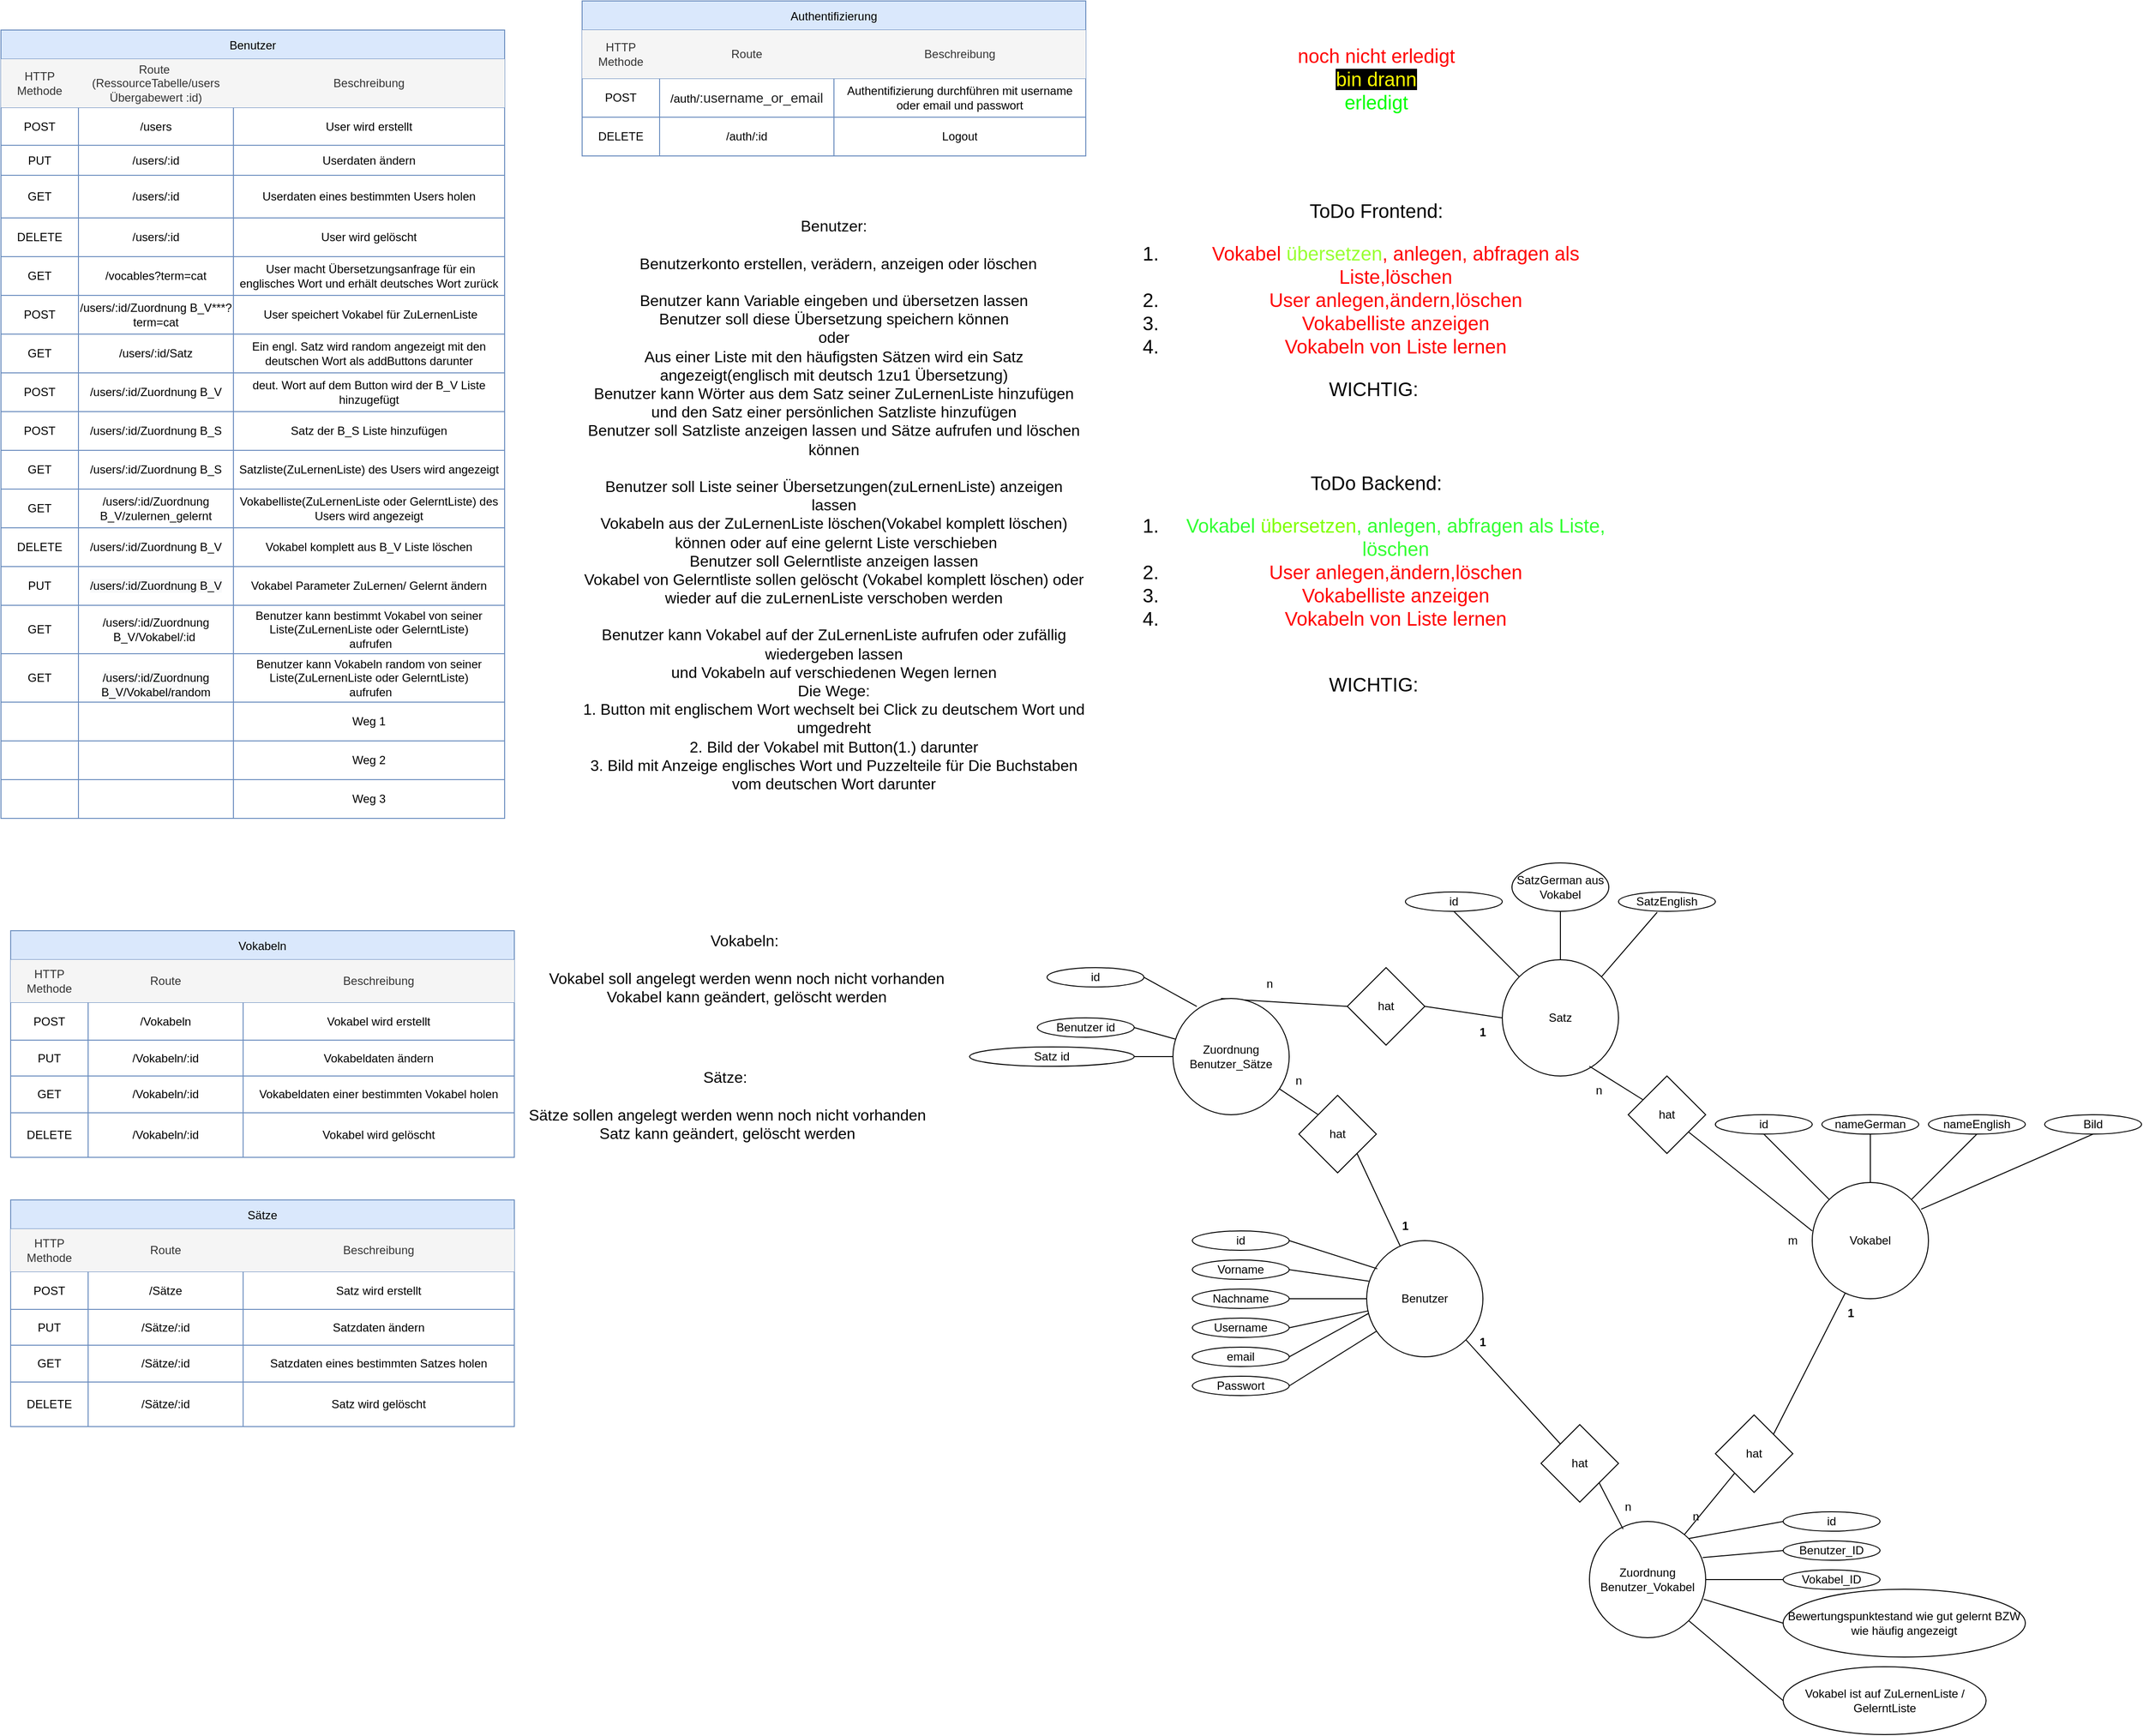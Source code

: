 <mxfile version="16.0.3" type="github">
  <diagram id="N6lsiD8oopJrpO06N1Q2" name="Page-1">
    <mxGraphModel dx="4154" dy="896" grid="1" gridSize="10" guides="1" tooltips="1" connect="1" arrows="1" fold="1" page="1" pageScale="1" pageWidth="827" pageHeight="1169" math="0" shadow="0">
      <root>
        <mxCell id="0" />
        <mxCell id="1" parent="0" />
        <mxCell id="SOVXefjvVhWVXNpoaT12-18" value="Benutzer" style="shape=table;startSize=30;container=1;collapsible=0;childLayout=tableLayout;fillColor=#dae8fc;strokeColor=#6c8ebf;" parent="1" vertex="1">
          <mxGeometry x="-2400" y="110" width="520" height="814" as="geometry" />
        </mxCell>
        <mxCell id="SOVXefjvVhWVXNpoaT12-19" value="" style="shape=partialRectangle;collapsible=0;dropTarget=0;pointerEvents=0;fillColor=none;top=0;left=0;bottom=0;right=0;points=[[0,0.5],[1,0.5]];portConstraint=eastwest;" parent="SOVXefjvVhWVXNpoaT12-18" vertex="1">
          <mxGeometry y="30" width="520" height="50" as="geometry" />
        </mxCell>
        <mxCell id="SOVXefjvVhWVXNpoaT12-20" value="HTTP Methode" style="shape=partialRectangle;html=1;whiteSpace=wrap;connectable=0;overflow=hidden;fillColor=#f5f5f5;top=0;left=0;bottom=0;right=0;pointerEvents=1;fontColor=#333333;strokeColor=#666666;" parent="SOVXefjvVhWVXNpoaT12-19" vertex="1">
          <mxGeometry width="80" height="50" as="geometry">
            <mxRectangle width="80" height="50" as="alternateBounds" />
          </mxGeometry>
        </mxCell>
        <mxCell id="SOVXefjvVhWVXNpoaT12-21" value="Route&amp;nbsp; (RessourceTabelle/users Übergabewert :id)" style="shape=partialRectangle;html=1;whiteSpace=wrap;connectable=0;overflow=hidden;fillColor=#f5f5f5;top=0;left=0;bottom=0;right=0;pointerEvents=1;fontColor=#333333;strokeColor=#666666;" parent="SOVXefjvVhWVXNpoaT12-19" vertex="1">
          <mxGeometry x="80" width="160" height="50" as="geometry">
            <mxRectangle width="160" height="50" as="alternateBounds" />
          </mxGeometry>
        </mxCell>
        <mxCell id="SOVXefjvVhWVXNpoaT12-22" value="Beschreibung" style="shape=partialRectangle;html=1;whiteSpace=wrap;connectable=0;overflow=hidden;fillColor=#f5f5f5;top=0;left=0;bottom=0;right=0;pointerEvents=1;fontColor=#333333;strokeColor=#666666;" parent="SOVXefjvVhWVXNpoaT12-19" vertex="1">
          <mxGeometry x="240" width="280" height="50" as="geometry">
            <mxRectangle width="280" height="50" as="alternateBounds" />
          </mxGeometry>
        </mxCell>
        <mxCell id="SOVXefjvVhWVXNpoaT12-23" value="" style="shape=partialRectangle;collapsible=0;dropTarget=0;pointerEvents=0;fillColor=none;top=0;left=0;bottom=0;right=0;points=[[0,0.5],[1,0.5]];portConstraint=eastwest;" parent="SOVXefjvVhWVXNpoaT12-18" vertex="1">
          <mxGeometry y="80" width="520" height="39" as="geometry" />
        </mxCell>
        <mxCell id="SOVXefjvVhWVXNpoaT12-24" value="POST" style="shape=partialRectangle;html=1;whiteSpace=wrap;connectable=0;overflow=hidden;fillColor=none;top=0;left=0;bottom=0;right=0;pointerEvents=1;" parent="SOVXefjvVhWVXNpoaT12-23" vertex="1">
          <mxGeometry width="80" height="39" as="geometry">
            <mxRectangle width="80" height="39" as="alternateBounds" />
          </mxGeometry>
        </mxCell>
        <mxCell id="SOVXefjvVhWVXNpoaT12-25" value="/users" style="shape=partialRectangle;html=1;whiteSpace=wrap;connectable=0;overflow=hidden;fillColor=none;top=0;left=0;bottom=0;right=0;pointerEvents=1;" parent="SOVXefjvVhWVXNpoaT12-23" vertex="1">
          <mxGeometry x="80" width="160" height="39" as="geometry">
            <mxRectangle width="160" height="39" as="alternateBounds" />
          </mxGeometry>
        </mxCell>
        <mxCell id="SOVXefjvVhWVXNpoaT12-26" value="User wird erstellt" style="shape=partialRectangle;html=1;whiteSpace=wrap;connectable=0;overflow=hidden;fillColor=none;top=0;left=0;bottom=0;right=0;pointerEvents=1;" parent="SOVXefjvVhWVXNpoaT12-23" vertex="1">
          <mxGeometry x="240" width="280" height="39" as="geometry">
            <mxRectangle width="280" height="39" as="alternateBounds" />
          </mxGeometry>
        </mxCell>
        <mxCell id="SOVXefjvVhWVXNpoaT12-27" value="" style="shape=partialRectangle;collapsible=0;dropTarget=0;pointerEvents=0;fillColor=none;top=0;left=0;bottom=0;right=0;points=[[0,0.5],[1,0.5]];portConstraint=eastwest;" parent="SOVXefjvVhWVXNpoaT12-18" vertex="1">
          <mxGeometry y="119" width="520" height="31" as="geometry" />
        </mxCell>
        <mxCell id="SOVXefjvVhWVXNpoaT12-28" value="PUT" style="shape=partialRectangle;html=1;whiteSpace=wrap;connectable=0;overflow=hidden;fillColor=none;top=0;left=0;bottom=0;right=0;pointerEvents=1;" parent="SOVXefjvVhWVXNpoaT12-27" vertex="1">
          <mxGeometry width="80" height="31" as="geometry">
            <mxRectangle width="80" height="31" as="alternateBounds" />
          </mxGeometry>
        </mxCell>
        <mxCell id="SOVXefjvVhWVXNpoaT12-29" value="/users/:id" style="shape=partialRectangle;html=1;whiteSpace=wrap;connectable=0;overflow=hidden;fillColor=none;top=0;left=0;bottom=0;right=0;pointerEvents=1;" parent="SOVXefjvVhWVXNpoaT12-27" vertex="1">
          <mxGeometry x="80" width="160" height="31" as="geometry">
            <mxRectangle width="160" height="31" as="alternateBounds" />
          </mxGeometry>
        </mxCell>
        <mxCell id="SOVXefjvVhWVXNpoaT12-30" value="Userdaten ändern" style="shape=partialRectangle;html=1;whiteSpace=wrap;connectable=0;overflow=hidden;fillColor=none;top=0;left=0;bottom=0;right=0;pointerEvents=1;" parent="SOVXefjvVhWVXNpoaT12-27" vertex="1">
          <mxGeometry x="240" width="280" height="31" as="geometry">
            <mxRectangle width="280" height="31" as="alternateBounds" />
          </mxGeometry>
        </mxCell>
        <mxCell id="SOVXefjvVhWVXNpoaT12-31" value="" style="shape=partialRectangle;collapsible=0;dropTarget=0;pointerEvents=0;fillColor=none;top=0;left=0;bottom=0;right=0;points=[[0,0.5],[1,0.5]];portConstraint=eastwest;" parent="SOVXefjvVhWVXNpoaT12-18" vertex="1">
          <mxGeometry y="150" width="520" height="44" as="geometry" />
        </mxCell>
        <mxCell id="SOVXefjvVhWVXNpoaT12-32" value="GET" style="shape=partialRectangle;html=1;whiteSpace=wrap;connectable=0;overflow=hidden;fillColor=none;top=0;left=0;bottom=0;right=0;pointerEvents=1;" parent="SOVXefjvVhWVXNpoaT12-31" vertex="1">
          <mxGeometry width="80" height="44" as="geometry">
            <mxRectangle width="80" height="44" as="alternateBounds" />
          </mxGeometry>
        </mxCell>
        <mxCell id="SOVXefjvVhWVXNpoaT12-33" value="/users/:id" style="shape=partialRectangle;html=1;whiteSpace=wrap;connectable=0;overflow=hidden;fillColor=none;top=0;left=0;bottom=0;right=0;pointerEvents=1;" parent="SOVXefjvVhWVXNpoaT12-31" vertex="1">
          <mxGeometry x="80" width="160" height="44" as="geometry">
            <mxRectangle width="160" height="44" as="alternateBounds" />
          </mxGeometry>
        </mxCell>
        <mxCell id="SOVXefjvVhWVXNpoaT12-34" value="Userdaten eines bestimmten Users holen" style="shape=partialRectangle;html=1;whiteSpace=wrap;connectable=0;overflow=hidden;fillColor=none;top=0;left=0;bottom=0;right=0;pointerEvents=1;" parent="SOVXefjvVhWVXNpoaT12-31" vertex="1">
          <mxGeometry x="240" width="280" height="44" as="geometry">
            <mxRectangle width="280" height="44" as="alternateBounds" />
          </mxGeometry>
        </mxCell>
        <mxCell id="SOVXefjvVhWVXNpoaT12-35" value="" style="shape=partialRectangle;collapsible=0;dropTarget=0;pointerEvents=0;fillColor=none;top=0;left=0;bottom=0;right=0;points=[[0,0.5],[1,0.5]];portConstraint=eastwest;" parent="SOVXefjvVhWVXNpoaT12-18" vertex="1">
          <mxGeometry y="194" width="520" height="40" as="geometry" />
        </mxCell>
        <mxCell id="SOVXefjvVhWVXNpoaT12-36" value="DELETE" style="shape=partialRectangle;html=1;whiteSpace=wrap;connectable=0;overflow=hidden;fillColor=none;top=0;left=0;bottom=0;right=0;pointerEvents=1;" parent="SOVXefjvVhWVXNpoaT12-35" vertex="1">
          <mxGeometry width="80" height="40" as="geometry">
            <mxRectangle width="80" height="40" as="alternateBounds" />
          </mxGeometry>
        </mxCell>
        <mxCell id="SOVXefjvVhWVXNpoaT12-37" value="/users/:id" style="shape=partialRectangle;html=1;whiteSpace=wrap;connectable=0;overflow=hidden;fillColor=none;top=0;left=0;bottom=0;right=0;pointerEvents=1;" parent="SOVXefjvVhWVXNpoaT12-35" vertex="1">
          <mxGeometry x="80" width="160" height="40" as="geometry">
            <mxRectangle width="160" height="40" as="alternateBounds" />
          </mxGeometry>
        </mxCell>
        <mxCell id="SOVXefjvVhWVXNpoaT12-38" value="User wird gelöscht" style="shape=partialRectangle;html=1;whiteSpace=wrap;connectable=0;overflow=hidden;fillColor=none;top=0;left=0;bottom=0;right=0;pointerEvents=1;" parent="SOVXefjvVhWVXNpoaT12-35" vertex="1">
          <mxGeometry x="240" width="280" height="40" as="geometry">
            <mxRectangle width="280" height="40" as="alternateBounds" />
          </mxGeometry>
        </mxCell>
        <mxCell id="SOVXefjvVhWVXNpoaT12-43" style="shape=partialRectangle;collapsible=0;dropTarget=0;pointerEvents=0;fillColor=none;top=0;left=0;bottom=0;right=0;points=[[0,0.5],[1,0.5]];portConstraint=eastwest;" parent="SOVXefjvVhWVXNpoaT12-18" vertex="1">
          <mxGeometry y="234" width="520" height="40" as="geometry" />
        </mxCell>
        <mxCell id="SOVXefjvVhWVXNpoaT12-44" value="GET" style="shape=partialRectangle;html=1;whiteSpace=wrap;connectable=0;overflow=hidden;fillColor=none;top=0;left=0;bottom=0;right=0;pointerEvents=1;" parent="SOVXefjvVhWVXNpoaT12-43" vertex="1">
          <mxGeometry width="80" height="40" as="geometry">
            <mxRectangle width="80" height="40" as="alternateBounds" />
          </mxGeometry>
        </mxCell>
        <mxCell id="SOVXefjvVhWVXNpoaT12-45" value="/vocables?term=cat" style="shape=partialRectangle;html=1;whiteSpace=wrap;connectable=0;overflow=hidden;fillColor=none;top=0;left=0;bottom=0;right=0;pointerEvents=1;" parent="SOVXefjvVhWVXNpoaT12-43" vertex="1">
          <mxGeometry x="80" width="160" height="40" as="geometry">
            <mxRectangle width="160" height="40" as="alternateBounds" />
          </mxGeometry>
        </mxCell>
        <mxCell id="SOVXefjvVhWVXNpoaT12-46" value="&amp;nbsp;User macht Übersetzungsanfrage für ein englisches Wort und erhält deutsches Wort zurück" style="shape=partialRectangle;html=1;whiteSpace=wrap;connectable=0;overflow=hidden;fillColor=none;top=0;left=0;bottom=0;right=0;pointerEvents=1;" parent="SOVXefjvVhWVXNpoaT12-43" vertex="1">
          <mxGeometry x="240" width="280" height="40" as="geometry">
            <mxRectangle width="280" height="40" as="alternateBounds" />
          </mxGeometry>
        </mxCell>
        <mxCell id="7HVum3_ixfd8tOSZu9AS-34" style="shape=partialRectangle;collapsible=0;dropTarget=0;pointerEvents=0;fillColor=none;top=0;left=0;bottom=0;right=0;points=[[0,0.5],[1,0.5]];portConstraint=eastwest;" parent="SOVXefjvVhWVXNpoaT12-18" vertex="1">
          <mxGeometry y="274" width="520" height="40" as="geometry" />
        </mxCell>
        <mxCell id="7HVum3_ixfd8tOSZu9AS-35" value="POST" style="shape=partialRectangle;html=1;whiteSpace=wrap;connectable=0;overflow=hidden;fillColor=none;top=0;left=0;bottom=0;right=0;pointerEvents=1;" parent="7HVum3_ixfd8tOSZu9AS-34" vertex="1">
          <mxGeometry width="80" height="40" as="geometry">
            <mxRectangle width="80" height="40" as="alternateBounds" />
          </mxGeometry>
        </mxCell>
        <mxCell id="7HVum3_ixfd8tOSZu9AS-36" value="/users/:id/Zuordnung B_V***?term=cat" style="shape=partialRectangle;html=1;whiteSpace=wrap;connectable=0;overflow=hidden;fillColor=none;top=0;left=0;bottom=0;right=0;pointerEvents=1;" parent="7HVum3_ixfd8tOSZu9AS-34" vertex="1">
          <mxGeometry x="80" width="160" height="40" as="geometry">
            <mxRectangle width="160" height="40" as="alternateBounds" />
          </mxGeometry>
        </mxCell>
        <mxCell id="7HVum3_ixfd8tOSZu9AS-37" value="&amp;nbsp;User speichert Vokabel für ZuLernenListe" style="shape=partialRectangle;html=1;whiteSpace=wrap;connectable=0;overflow=hidden;fillColor=none;top=0;left=0;bottom=0;right=0;pointerEvents=1;" parent="7HVum3_ixfd8tOSZu9AS-34" vertex="1">
          <mxGeometry x="240" width="280" height="40" as="geometry">
            <mxRectangle width="280" height="40" as="alternateBounds" />
          </mxGeometry>
        </mxCell>
        <mxCell id="_gnEER4y4tVQ6sH97-qz-57" style="shape=partialRectangle;collapsible=0;dropTarget=0;pointerEvents=0;fillColor=none;top=0;left=0;bottom=0;right=0;points=[[0,0.5],[1,0.5]];portConstraint=eastwest;" parent="SOVXefjvVhWVXNpoaT12-18" vertex="1">
          <mxGeometry y="314" width="520" height="40" as="geometry" />
        </mxCell>
        <mxCell id="_gnEER4y4tVQ6sH97-qz-58" value="GET" style="shape=partialRectangle;html=1;whiteSpace=wrap;connectable=0;overflow=hidden;fillColor=none;top=0;left=0;bottom=0;right=0;pointerEvents=1;" parent="_gnEER4y4tVQ6sH97-qz-57" vertex="1">
          <mxGeometry width="80" height="40" as="geometry">
            <mxRectangle width="80" height="40" as="alternateBounds" />
          </mxGeometry>
        </mxCell>
        <mxCell id="_gnEER4y4tVQ6sH97-qz-59" value="/users/:id/Satz" style="shape=partialRectangle;html=1;whiteSpace=wrap;connectable=0;overflow=hidden;fillColor=none;top=0;left=0;bottom=0;right=0;pointerEvents=1;" parent="_gnEER4y4tVQ6sH97-qz-57" vertex="1">
          <mxGeometry x="80" width="160" height="40" as="geometry">
            <mxRectangle width="160" height="40" as="alternateBounds" />
          </mxGeometry>
        </mxCell>
        <mxCell id="_gnEER4y4tVQ6sH97-qz-60" value="Ein engl. Satz wird random angezeigt mit den deutschen Wort als addButtons darunter" style="shape=partialRectangle;html=1;whiteSpace=wrap;connectable=0;overflow=hidden;fillColor=none;top=0;left=0;bottom=0;right=0;pointerEvents=1;" parent="_gnEER4y4tVQ6sH97-qz-57" vertex="1">
          <mxGeometry x="240" width="280" height="40" as="geometry">
            <mxRectangle width="280" height="40" as="alternateBounds" />
          </mxGeometry>
        </mxCell>
        <mxCell id="_gnEER4y4tVQ6sH97-qz-61" style="shape=partialRectangle;collapsible=0;dropTarget=0;pointerEvents=0;fillColor=none;top=0;left=0;bottom=0;right=0;points=[[0,0.5],[1,0.5]];portConstraint=eastwest;" parent="SOVXefjvVhWVXNpoaT12-18" vertex="1">
          <mxGeometry y="354" width="520" height="40" as="geometry" />
        </mxCell>
        <mxCell id="_gnEER4y4tVQ6sH97-qz-62" value="POST" style="shape=partialRectangle;html=1;whiteSpace=wrap;connectable=0;overflow=hidden;fillColor=none;top=0;left=0;bottom=0;right=0;pointerEvents=1;" parent="_gnEER4y4tVQ6sH97-qz-61" vertex="1">
          <mxGeometry width="80" height="40" as="geometry">
            <mxRectangle width="80" height="40" as="alternateBounds" />
          </mxGeometry>
        </mxCell>
        <mxCell id="_gnEER4y4tVQ6sH97-qz-63" value="/users/:id/Zuordnung B_V" style="shape=partialRectangle;html=1;whiteSpace=wrap;connectable=0;overflow=hidden;fillColor=none;top=0;left=0;bottom=0;right=0;pointerEvents=1;" parent="_gnEER4y4tVQ6sH97-qz-61" vertex="1">
          <mxGeometry x="80" width="160" height="40" as="geometry">
            <mxRectangle width="160" height="40" as="alternateBounds" />
          </mxGeometry>
        </mxCell>
        <mxCell id="_gnEER4y4tVQ6sH97-qz-64" value="deut. Wort auf dem Button wird der B_V Liste hinzugefügt" style="shape=partialRectangle;html=1;whiteSpace=wrap;connectable=0;overflow=hidden;fillColor=none;top=0;left=0;bottom=0;right=0;pointerEvents=1;" parent="_gnEER4y4tVQ6sH97-qz-61" vertex="1">
          <mxGeometry x="240" width="280" height="40" as="geometry">
            <mxRectangle width="280" height="40" as="alternateBounds" />
          </mxGeometry>
        </mxCell>
        <mxCell id="_gnEER4y4tVQ6sH97-qz-65" style="shape=partialRectangle;collapsible=0;dropTarget=0;pointerEvents=0;fillColor=none;top=0;left=0;bottom=0;right=0;points=[[0,0.5],[1,0.5]];portConstraint=eastwest;" parent="SOVXefjvVhWVXNpoaT12-18" vertex="1">
          <mxGeometry y="394" width="520" height="40" as="geometry" />
        </mxCell>
        <mxCell id="_gnEER4y4tVQ6sH97-qz-66" value="POST" style="shape=partialRectangle;html=1;whiteSpace=wrap;connectable=0;overflow=hidden;fillColor=none;top=0;left=0;bottom=0;right=0;pointerEvents=1;" parent="_gnEER4y4tVQ6sH97-qz-65" vertex="1">
          <mxGeometry width="80" height="40" as="geometry">
            <mxRectangle width="80" height="40" as="alternateBounds" />
          </mxGeometry>
        </mxCell>
        <mxCell id="_gnEER4y4tVQ6sH97-qz-67" value="/users/:id/Zuordnung B_S" style="shape=partialRectangle;html=1;whiteSpace=wrap;connectable=0;overflow=hidden;fillColor=none;top=0;left=0;bottom=0;right=0;pointerEvents=1;" parent="_gnEER4y4tVQ6sH97-qz-65" vertex="1">
          <mxGeometry x="80" width="160" height="40" as="geometry">
            <mxRectangle width="160" height="40" as="alternateBounds" />
          </mxGeometry>
        </mxCell>
        <mxCell id="_gnEER4y4tVQ6sH97-qz-68" value="Satz der B_S Liste hinzufügen" style="shape=partialRectangle;html=1;whiteSpace=wrap;connectable=0;overflow=hidden;fillColor=none;top=0;left=0;bottom=0;right=0;pointerEvents=1;" parent="_gnEER4y4tVQ6sH97-qz-65" vertex="1">
          <mxGeometry x="240" width="280" height="40" as="geometry">
            <mxRectangle width="280" height="40" as="alternateBounds" />
          </mxGeometry>
        </mxCell>
        <mxCell id="_gnEER4y4tVQ6sH97-qz-69" style="shape=partialRectangle;collapsible=0;dropTarget=0;pointerEvents=0;fillColor=none;top=0;left=0;bottom=0;right=0;points=[[0,0.5],[1,0.5]];portConstraint=eastwest;" parent="SOVXefjvVhWVXNpoaT12-18" vertex="1">
          <mxGeometry y="434" width="520" height="40" as="geometry" />
        </mxCell>
        <mxCell id="_gnEER4y4tVQ6sH97-qz-70" value="GET" style="shape=partialRectangle;html=1;whiteSpace=wrap;connectable=0;overflow=hidden;fillColor=none;top=0;left=0;bottom=0;right=0;pointerEvents=1;" parent="_gnEER4y4tVQ6sH97-qz-69" vertex="1">
          <mxGeometry width="80" height="40" as="geometry">
            <mxRectangle width="80" height="40" as="alternateBounds" />
          </mxGeometry>
        </mxCell>
        <mxCell id="_gnEER4y4tVQ6sH97-qz-71" value="/users/:id/Zuordnung B_S" style="shape=partialRectangle;html=1;whiteSpace=wrap;connectable=0;overflow=hidden;fillColor=none;top=0;left=0;bottom=0;right=0;pointerEvents=1;" parent="_gnEER4y4tVQ6sH97-qz-69" vertex="1">
          <mxGeometry x="80" width="160" height="40" as="geometry">
            <mxRectangle width="160" height="40" as="alternateBounds" />
          </mxGeometry>
        </mxCell>
        <mxCell id="_gnEER4y4tVQ6sH97-qz-72" value="Satzliste(ZuLernenListe) des Users wird angezeigt" style="shape=partialRectangle;html=1;whiteSpace=wrap;connectable=0;overflow=hidden;fillColor=none;top=0;left=0;bottom=0;right=0;pointerEvents=1;" parent="_gnEER4y4tVQ6sH97-qz-69" vertex="1">
          <mxGeometry x="240" width="280" height="40" as="geometry">
            <mxRectangle width="280" height="40" as="alternateBounds" />
          </mxGeometry>
        </mxCell>
        <mxCell id="7HVum3_ixfd8tOSZu9AS-38" style="shape=partialRectangle;collapsible=0;dropTarget=0;pointerEvents=0;fillColor=none;top=0;left=0;bottom=0;right=0;points=[[0,0.5],[1,0.5]];portConstraint=eastwest;" parent="SOVXefjvVhWVXNpoaT12-18" vertex="1">
          <mxGeometry y="474" width="520" height="40" as="geometry" />
        </mxCell>
        <mxCell id="7HVum3_ixfd8tOSZu9AS-39" value="GET" style="shape=partialRectangle;html=1;whiteSpace=wrap;connectable=0;overflow=hidden;fillColor=none;top=0;left=0;bottom=0;right=0;pointerEvents=1;" parent="7HVum3_ixfd8tOSZu9AS-38" vertex="1">
          <mxGeometry width="80" height="40" as="geometry">
            <mxRectangle width="80" height="40" as="alternateBounds" />
          </mxGeometry>
        </mxCell>
        <mxCell id="7HVum3_ixfd8tOSZu9AS-40" value="/users/:id/Zuordnung B_V/zulernen_gelernt" style="shape=partialRectangle;html=1;whiteSpace=wrap;connectable=0;overflow=hidden;fillColor=none;top=0;left=0;bottom=0;right=0;pointerEvents=1;" parent="7HVum3_ixfd8tOSZu9AS-38" vertex="1">
          <mxGeometry x="80" width="160" height="40" as="geometry">
            <mxRectangle width="160" height="40" as="alternateBounds" />
          </mxGeometry>
        </mxCell>
        <mxCell id="7HVum3_ixfd8tOSZu9AS-41" value="Vokabelliste(ZuLernenListe oder GelerntListe) des Users wird angezeigt" style="shape=partialRectangle;html=1;whiteSpace=wrap;connectable=0;overflow=hidden;fillColor=none;top=0;left=0;bottom=0;right=0;pointerEvents=1;" parent="7HVum3_ixfd8tOSZu9AS-38" vertex="1">
          <mxGeometry x="240" width="280" height="40" as="geometry">
            <mxRectangle width="280" height="40" as="alternateBounds" />
          </mxGeometry>
        </mxCell>
        <mxCell id="7HVum3_ixfd8tOSZu9AS-79" style="shape=partialRectangle;collapsible=0;dropTarget=0;pointerEvents=0;fillColor=none;top=0;left=0;bottom=0;right=0;points=[[0,0.5],[1,0.5]];portConstraint=eastwest;" parent="SOVXefjvVhWVXNpoaT12-18" vertex="1">
          <mxGeometry y="514" width="520" height="40" as="geometry" />
        </mxCell>
        <mxCell id="7HVum3_ixfd8tOSZu9AS-80" value="DELETE" style="shape=partialRectangle;html=1;whiteSpace=wrap;connectable=0;overflow=hidden;fillColor=none;top=0;left=0;bottom=0;right=0;pointerEvents=1;" parent="7HVum3_ixfd8tOSZu9AS-79" vertex="1">
          <mxGeometry width="80" height="40" as="geometry">
            <mxRectangle width="80" height="40" as="alternateBounds" />
          </mxGeometry>
        </mxCell>
        <mxCell id="7HVum3_ixfd8tOSZu9AS-81" value="/users/:id/Zuordnung B_V" style="shape=partialRectangle;html=1;whiteSpace=wrap;connectable=0;overflow=hidden;fillColor=none;top=0;left=0;bottom=0;right=0;pointerEvents=1;" parent="7HVum3_ixfd8tOSZu9AS-79" vertex="1">
          <mxGeometry x="80" width="160" height="40" as="geometry">
            <mxRectangle width="160" height="40" as="alternateBounds" />
          </mxGeometry>
        </mxCell>
        <mxCell id="7HVum3_ixfd8tOSZu9AS-82" value="Vokabel komplett aus B_V Liste löschen" style="shape=partialRectangle;html=1;whiteSpace=wrap;connectable=0;overflow=hidden;fillColor=none;top=0;left=0;bottom=0;right=0;pointerEvents=1;" parent="7HVum3_ixfd8tOSZu9AS-79" vertex="1">
          <mxGeometry x="240" width="280" height="40" as="geometry">
            <mxRectangle width="280" height="40" as="alternateBounds" />
          </mxGeometry>
        </mxCell>
        <mxCell id="7HVum3_ixfd8tOSZu9AS-75" style="shape=partialRectangle;collapsible=0;dropTarget=0;pointerEvents=0;fillColor=none;top=0;left=0;bottom=0;right=0;points=[[0,0.5],[1,0.5]];portConstraint=eastwest;" parent="SOVXefjvVhWVXNpoaT12-18" vertex="1">
          <mxGeometry y="554" width="520" height="40" as="geometry" />
        </mxCell>
        <mxCell id="7HVum3_ixfd8tOSZu9AS-76" value="PUT" style="shape=partialRectangle;html=1;whiteSpace=wrap;connectable=0;overflow=hidden;fillColor=none;top=0;left=0;bottom=0;right=0;pointerEvents=1;" parent="7HVum3_ixfd8tOSZu9AS-75" vertex="1">
          <mxGeometry width="80" height="40" as="geometry">
            <mxRectangle width="80" height="40" as="alternateBounds" />
          </mxGeometry>
        </mxCell>
        <mxCell id="7HVum3_ixfd8tOSZu9AS-77" value="&lt;span style=&quot;color: rgb(0 , 0 , 0) ; font-family: &amp;#34;helvetica&amp;#34; ; font-size: 12px ; font-style: normal ; font-weight: 400 ; letter-spacing: normal ; text-align: center ; text-indent: 0px ; text-transform: none ; word-spacing: 0px ; background-color: rgb(248 , 249 , 250) ; display: inline ; float: none&quot;&gt;/users/:id/Zuordnung B_V&lt;/span&gt;" style="shape=partialRectangle;html=1;whiteSpace=wrap;connectable=0;overflow=hidden;fillColor=none;top=0;left=0;bottom=0;right=0;pointerEvents=1;" parent="7HVum3_ixfd8tOSZu9AS-75" vertex="1">
          <mxGeometry x="80" width="160" height="40" as="geometry">
            <mxRectangle width="160" height="40" as="alternateBounds" />
          </mxGeometry>
        </mxCell>
        <mxCell id="7HVum3_ixfd8tOSZu9AS-78" value="Vokabel Parameter ZuLernen/ Gelernt ändern" style="shape=partialRectangle;html=1;whiteSpace=wrap;connectable=0;overflow=hidden;fillColor=none;top=0;left=0;bottom=0;right=0;pointerEvents=1;" parent="7HVum3_ixfd8tOSZu9AS-75" vertex="1">
          <mxGeometry x="240" width="280" height="40" as="geometry">
            <mxRectangle width="280" height="40" as="alternateBounds" />
          </mxGeometry>
        </mxCell>
        <mxCell id="_gnEER4y4tVQ6sH97-qz-74" style="shape=partialRectangle;collapsible=0;dropTarget=0;pointerEvents=0;fillColor=none;top=0;left=0;bottom=0;right=0;points=[[0,0.5],[1,0.5]];portConstraint=eastwest;" parent="SOVXefjvVhWVXNpoaT12-18" vertex="1">
          <mxGeometry y="594" width="520" height="50" as="geometry" />
        </mxCell>
        <mxCell id="_gnEER4y4tVQ6sH97-qz-75" value="GET" style="shape=partialRectangle;html=1;whiteSpace=wrap;connectable=0;overflow=hidden;fillColor=none;top=0;left=0;bottom=0;right=0;pointerEvents=1;" parent="_gnEER4y4tVQ6sH97-qz-74" vertex="1">
          <mxGeometry width="80" height="50" as="geometry">
            <mxRectangle width="80" height="50" as="alternateBounds" />
          </mxGeometry>
        </mxCell>
        <mxCell id="_gnEER4y4tVQ6sH97-qz-76" value="/users/:id/Zuordnung B_V/Vokabel/:id&amp;nbsp;" style="shape=partialRectangle;html=1;whiteSpace=wrap;connectable=0;overflow=hidden;fillColor=none;top=0;left=0;bottom=0;right=0;pointerEvents=1;" parent="_gnEER4y4tVQ6sH97-qz-74" vertex="1">
          <mxGeometry x="80" width="160" height="50" as="geometry">
            <mxRectangle width="160" height="50" as="alternateBounds" />
          </mxGeometry>
        </mxCell>
        <mxCell id="_gnEER4y4tVQ6sH97-qz-77" value="Benutzer kann bestimmt Vokabel von seiner Liste(ZuLernenListe oder GelerntListe)&lt;br&gt;&amp;nbsp;aufrufen" style="shape=partialRectangle;html=1;whiteSpace=wrap;connectable=0;overflow=hidden;fillColor=none;top=0;left=0;bottom=0;right=0;pointerEvents=1;" parent="_gnEER4y4tVQ6sH97-qz-74" vertex="1">
          <mxGeometry x="240" width="280" height="50" as="geometry">
            <mxRectangle width="280" height="50" as="alternateBounds" />
          </mxGeometry>
        </mxCell>
        <mxCell id="_gnEER4y4tVQ6sH97-qz-83" style="shape=partialRectangle;collapsible=0;dropTarget=0;pointerEvents=0;fillColor=none;top=0;left=0;bottom=0;right=0;points=[[0,0.5],[1,0.5]];portConstraint=eastwest;" parent="SOVXefjvVhWVXNpoaT12-18" vertex="1">
          <mxGeometry y="644" width="520" height="50" as="geometry" />
        </mxCell>
        <mxCell id="_gnEER4y4tVQ6sH97-qz-84" value="GET" style="shape=partialRectangle;html=1;whiteSpace=wrap;connectable=0;overflow=hidden;fillColor=none;top=0;left=0;bottom=0;right=0;pointerEvents=1;" parent="_gnEER4y4tVQ6sH97-qz-83" vertex="1">
          <mxGeometry width="80" height="50" as="geometry">
            <mxRectangle width="80" height="50" as="alternateBounds" />
          </mxGeometry>
        </mxCell>
        <mxCell id="_gnEER4y4tVQ6sH97-qz-85" value="&lt;br&gt;&lt;span style=&quot;color: rgb(0 , 0 , 0) ; font-family: &amp;#34;helvetica&amp;#34; ; font-size: 12px ; font-style: normal ; font-weight: 400 ; letter-spacing: normal ; text-align: center ; text-indent: 0px ; text-transform: none ; word-spacing: 0px ; background-color: rgb(248 , 249 , 250) ; display: inline ; float: none&quot;&gt;/users/:id/Zuordnung B_V/Vokabel/random&lt;/span&gt;&lt;br&gt;" style="shape=partialRectangle;html=1;whiteSpace=wrap;connectable=0;overflow=hidden;fillColor=none;top=0;left=0;bottom=0;right=0;pointerEvents=1;" parent="_gnEER4y4tVQ6sH97-qz-83" vertex="1">
          <mxGeometry x="80" width="160" height="50" as="geometry">
            <mxRectangle width="160" height="50" as="alternateBounds" />
          </mxGeometry>
        </mxCell>
        <mxCell id="_gnEER4y4tVQ6sH97-qz-86" value="&lt;span&gt;Benutzer kann Vokabeln random von seiner Liste(ZuLernenListe oder GelerntListe)&lt;/span&gt;&lt;br&gt;&lt;span&gt;&amp;nbsp;aufrufen&lt;/span&gt;" style="shape=partialRectangle;html=1;whiteSpace=wrap;connectable=0;overflow=hidden;fillColor=none;top=0;left=0;bottom=0;right=0;pointerEvents=1;" parent="_gnEER4y4tVQ6sH97-qz-83" vertex="1">
          <mxGeometry x="240" width="280" height="50" as="geometry">
            <mxRectangle width="280" height="50" as="alternateBounds" />
          </mxGeometry>
        </mxCell>
        <mxCell id="_gnEER4y4tVQ6sH97-qz-95" style="shape=partialRectangle;collapsible=0;dropTarget=0;pointerEvents=0;fillColor=none;top=0;left=0;bottom=0;right=0;points=[[0,0.5],[1,0.5]];portConstraint=eastwest;" parent="SOVXefjvVhWVXNpoaT12-18" vertex="1">
          <mxGeometry y="694" width="520" height="40" as="geometry" />
        </mxCell>
        <mxCell id="_gnEER4y4tVQ6sH97-qz-96" style="shape=partialRectangle;html=1;whiteSpace=wrap;connectable=0;overflow=hidden;fillColor=none;top=0;left=0;bottom=0;right=0;pointerEvents=1;" parent="_gnEER4y4tVQ6sH97-qz-95" vertex="1">
          <mxGeometry width="80" height="40" as="geometry">
            <mxRectangle width="80" height="40" as="alternateBounds" />
          </mxGeometry>
        </mxCell>
        <mxCell id="_gnEER4y4tVQ6sH97-qz-97" style="shape=partialRectangle;html=1;whiteSpace=wrap;connectable=0;overflow=hidden;fillColor=none;top=0;left=0;bottom=0;right=0;pointerEvents=1;" parent="_gnEER4y4tVQ6sH97-qz-95" vertex="1">
          <mxGeometry x="80" width="160" height="40" as="geometry">
            <mxRectangle width="160" height="40" as="alternateBounds" />
          </mxGeometry>
        </mxCell>
        <mxCell id="_gnEER4y4tVQ6sH97-qz-98" value="Weg 1" style="shape=partialRectangle;html=1;whiteSpace=wrap;connectable=0;overflow=hidden;fillColor=none;top=0;left=0;bottom=0;right=0;pointerEvents=1;" parent="_gnEER4y4tVQ6sH97-qz-95" vertex="1">
          <mxGeometry x="240" width="280" height="40" as="geometry">
            <mxRectangle width="280" height="40" as="alternateBounds" />
          </mxGeometry>
        </mxCell>
        <mxCell id="_gnEER4y4tVQ6sH97-qz-91" style="shape=partialRectangle;collapsible=0;dropTarget=0;pointerEvents=0;fillColor=none;top=0;left=0;bottom=0;right=0;points=[[0,0.5],[1,0.5]];portConstraint=eastwest;" parent="SOVXefjvVhWVXNpoaT12-18" vertex="1">
          <mxGeometry y="734" width="520" height="40" as="geometry" />
        </mxCell>
        <mxCell id="_gnEER4y4tVQ6sH97-qz-92" style="shape=partialRectangle;html=1;whiteSpace=wrap;connectable=0;overflow=hidden;fillColor=none;top=0;left=0;bottom=0;right=0;pointerEvents=1;" parent="_gnEER4y4tVQ6sH97-qz-91" vertex="1">
          <mxGeometry width="80" height="40" as="geometry">
            <mxRectangle width="80" height="40" as="alternateBounds" />
          </mxGeometry>
        </mxCell>
        <mxCell id="_gnEER4y4tVQ6sH97-qz-93" style="shape=partialRectangle;html=1;whiteSpace=wrap;connectable=0;overflow=hidden;fillColor=none;top=0;left=0;bottom=0;right=0;pointerEvents=1;" parent="_gnEER4y4tVQ6sH97-qz-91" vertex="1">
          <mxGeometry x="80" width="160" height="40" as="geometry">
            <mxRectangle width="160" height="40" as="alternateBounds" />
          </mxGeometry>
        </mxCell>
        <mxCell id="_gnEER4y4tVQ6sH97-qz-94" value="Weg 2" style="shape=partialRectangle;html=1;whiteSpace=wrap;connectable=0;overflow=hidden;fillColor=none;top=0;left=0;bottom=0;right=0;pointerEvents=1;" parent="_gnEER4y4tVQ6sH97-qz-91" vertex="1">
          <mxGeometry x="240" width="280" height="40" as="geometry">
            <mxRectangle width="280" height="40" as="alternateBounds" />
          </mxGeometry>
        </mxCell>
        <mxCell id="_gnEER4y4tVQ6sH97-qz-87" style="shape=partialRectangle;collapsible=0;dropTarget=0;pointerEvents=0;fillColor=none;top=0;left=0;bottom=0;right=0;points=[[0,0.5],[1,0.5]];portConstraint=eastwest;" parent="SOVXefjvVhWVXNpoaT12-18" vertex="1">
          <mxGeometry y="774" width="520" height="40" as="geometry" />
        </mxCell>
        <mxCell id="_gnEER4y4tVQ6sH97-qz-88" style="shape=partialRectangle;html=1;whiteSpace=wrap;connectable=0;overflow=hidden;fillColor=none;top=0;left=0;bottom=0;right=0;pointerEvents=1;" parent="_gnEER4y4tVQ6sH97-qz-87" vertex="1">
          <mxGeometry width="80" height="40" as="geometry">
            <mxRectangle width="80" height="40" as="alternateBounds" />
          </mxGeometry>
        </mxCell>
        <mxCell id="_gnEER4y4tVQ6sH97-qz-89" style="shape=partialRectangle;html=1;whiteSpace=wrap;connectable=0;overflow=hidden;fillColor=none;top=0;left=0;bottom=0;right=0;pointerEvents=1;" parent="_gnEER4y4tVQ6sH97-qz-87" vertex="1">
          <mxGeometry x="80" width="160" height="40" as="geometry">
            <mxRectangle width="160" height="40" as="alternateBounds" />
          </mxGeometry>
        </mxCell>
        <mxCell id="_gnEER4y4tVQ6sH97-qz-90" value="Weg 3" style="shape=partialRectangle;html=1;whiteSpace=wrap;connectable=0;overflow=hidden;fillColor=none;top=0;left=0;bottom=0;right=0;pointerEvents=1;" parent="_gnEER4y4tVQ6sH97-qz-87" vertex="1">
          <mxGeometry x="240" width="280" height="40" as="geometry">
            <mxRectangle width="280" height="40" as="alternateBounds" />
          </mxGeometry>
        </mxCell>
        <mxCell id="SOVXefjvVhWVXNpoaT12-81" value="Authentifizierung" style="shape=table;startSize=30;container=1;collapsible=0;childLayout=tableLayout;fillColor=#dae8fc;strokeColor=#6c8ebf;" parent="1" vertex="1">
          <mxGeometry x="-1800" y="80" width="520" height="160" as="geometry" />
        </mxCell>
        <mxCell id="SOVXefjvVhWVXNpoaT12-82" value="" style="shape=partialRectangle;collapsible=0;dropTarget=0;pointerEvents=0;fillColor=none;top=0;left=0;bottom=0;right=0;points=[[0,0.5],[1,0.5]];portConstraint=eastwest;" parent="SOVXefjvVhWVXNpoaT12-81" vertex="1">
          <mxGeometry y="30" width="520" height="50" as="geometry" />
        </mxCell>
        <mxCell id="SOVXefjvVhWVXNpoaT12-83" value="HTTP Methode" style="shape=partialRectangle;html=1;whiteSpace=wrap;connectable=0;overflow=hidden;fillColor=#f5f5f5;top=0;left=0;bottom=0;right=0;pointerEvents=1;fontColor=#333333;strokeColor=#666666;" parent="SOVXefjvVhWVXNpoaT12-82" vertex="1">
          <mxGeometry width="80" height="50" as="geometry">
            <mxRectangle width="80" height="50" as="alternateBounds" />
          </mxGeometry>
        </mxCell>
        <mxCell id="SOVXefjvVhWVXNpoaT12-84" value="Route" style="shape=partialRectangle;html=1;whiteSpace=wrap;connectable=0;overflow=hidden;fillColor=#f5f5f5;top=0;left=0;bottom=0;right=0;pointerEvents=1;fontColor=#333333;strokeColor=#666666;" parent="SOVXefjvVhWVXNpoaT12-82" vertex="1">
          <mxGeometry x="80" width="180" height="50" as="geometry">
            <mxRectangle width="180" height="50" as="alternateBounds" />
          </mxGeometry>
        </mxCell>
        <mxCell id="SOVXefjvVhWVXNpoaT12-85" value="Beschreibung" style="shape=partialRectangle;html=1;whiteSpace=wrap;connectable=0;overflow=hidden;fillColor=#f5f5f5;top=0;left=0;bottom=0;right=0;pointerEvents=1;fontColor=#333333;strokeColor=#666666;" parent="SOVXefjvVhWVXNpoaT12-82" vertex="1">
          <mxGeometry x="260" width="260" height="50" as="geometry">
            <mxRectangle width="260" height="50" as="alternateBounds" />
          </mxGeometry>
        </mxCell>
        <mxCell id="SOVXefjvVhWVXNpoaT12-86" value="" style="shape=partialRectangle;collapsible=0;dropTarget=0;pointerEvents=0;fillColor=none;top=0;left=0;bottom=0;right=0;points=[[0,0.5],[1,0.5]];portConstraint=eastwest;" parent="SOVXefjvVhWVXNpoaT12-81" vertex="1">
          <mxGeometry y="80" width="520" height="40" as="geometry" />
        </mxCell>
        <mxCell id="SOVXefjvVhWVXNpoaT12-87" value="POST" style="shape=partialRectangle;html=1;whiteSpace=wrap;connectable=0;overflow=hidden;fillColor=none;top=0;left=0;bottom=0;right=0;pointerEvents=1;" parent="SOVXefjvVhWVXNpoaT12-86" vertex="1">
          <mxGeometry width="80" height="40" as="geometry">
            <mxRectangle width="80" height="40" as="alternateBounds" />
          </mxGeometry>
        </mxCell>
        <mxCell id="SOVXefjvVhWVXNpoaT12-88" value="/auth/&lt;span style=&quot;color: rgb(32 , 33 , 34) ; font-family: sans-serif ; font-size: 14px&quot;&gt;:username_or_email&lt;/span&gt;" style="shape=partialRectangle;html=1;whiteSpace=wrap;connectable=0;overflow=hidden;fillColor=none;top=0;left=0;bottom=0;right=0;pointerEvents=1;" parent="SOVXefjvVhWVXNpoaT12-86" vertex="1">
          <mxGeometry x="80" width="180" height="40" as="geometry">
            <mxRectangle width="180" height="40" as="alternateBounds" />
          </mxGeometry>
        </mxCell>
        <mxCell id="SOVXefjvVhWVXNpoaT12-89" value="Authentifizierung durchführen mit username oder email und passwort" style="shape=partialRectangle;html=1;whiteSpace=wrap;connectable=0;overflow=hidden;fillColor=none;top=0;left=0;bottom=0;right=0;pointerEvents=1;" parent="SOVXefjvVhWVXNpoaT12-86" vertex="1">
          <mxGeometry x="260" width="260" height="40" as="geometry">
            <mxRectangle width="260" height="40" as="alternateBounds" />
          </mxGeometry>
        </mxCell>
        <mxCell id="SOVXefjvVhWVXNpoaT12-90" value="" style="shape=partialRectangle;collapsible=0;dropTarget=0;pointerEvents=0;fillColor=none;top=0;left=0;bottom=0;right=0;points=[[0,0.5],[1,0.5]];portConstraint=eastwest;" parent="SOVXefjvVhWVXNpoaT12-81" vertex="1">
          <mxGeometry y="120" width="520" height="40" as="geometry" />
        </mxCell>
        <mxCell id="SOVXefjvVhWVXNpoaT12-91" value="DELETE" style="shape=partialRectangle;html=1;whiteSpace=wrap;connectable=0;overflow=hidden;fillColor=none;top=0;left=0;bottom=0;right=0;pointerEvents=1;" parent="SOVXefjvVhWVXNpoaT12-90" vertex="1">
          <mxGeometry width="80" height="40" as="geometry">
            <mxRectangle width="80" height="40" as="alternateBounds" />
          </mxGeometry>
        </mxCell>
        <mxCell id="SOVXefjvVhWVXNpoaT12-92" value="/auth/:id" style="shape=partialRectangle;html=1;whiteSpace=wrap;connectable=0;overflow=hidden;fillColor=none;top=0;left=0;bottom=0;right=0;pointerEvents=1;" parent="SOVXefjvVhWVXNpoaT12-90" vertex="1">
          <mxGeometry x="80" width="180" height="40" as="geometry">
            <mxRectangle width="180" height="40" as="alternateBounds" />
          </mxGeometry>
        </mxCell>
        <mxCell id="SOVXefjvVhWVXNpoaT12-93" value="Logout" style="shape=partialRectangle;html=1;whiteSpace=wrap;connectable=0;overflow=hidden;fillColor=none;top=0;left=0;bottom=0;right=0;pointerEvents=1;" parent="SOVXefjvVhWVXNpoaT12-90" vertex="1">
          <mxGeometry x="260" width="260" height="40" as="geometry">
            <mxRectangle width="260" height="40" as="alternateBounds" />
          </mxGeometry>
        </mxCell>
        <mxCell id="SOVXefjvVhWVXNpoaT12-186" value="Vorname" style="ellipse;whiteSpace=wrap;html=1;" parent="1" vertex="1">
          <mxGeometry x="-1170" y="1380" width="100" height="20" as="geometry" />
        </mxCell>
        <mxCell id="SOVXefjvVhWVXNpoaT12-187" value="Nachname" style="ellipse;whiteSpace=wrap;html=1;" parent="1" vertex="1">
          <mxGeometry x="-1170" y="1410" width="100" height="20" as="geometry" />
        </mxCell>
        <mxCell id="SOVXefjvVhWVXNpoaT12-188" value="email" style="ellipse;whiteSpace=wrap;html=1;" parent="1" vertex="1">
          <mxGeometry x="-1170" y="1470" width="100" height="20" as="geometry" />
        </mxCell>
        <mxCell id="SOVXefjvVhWVXNpoaT12-189" value="Passwort" style="ellipse;whiteSpace=wrap;html=1;" parent="1" vertex="1">
          <mxGeometry x="-1170" y="1500" width="100" height="20" as="geometry" />
        </mxCell>
        <mxCell id="SOVXefjvVhWVXNpoaT12-190" value="id" style="ellipse;whiteSpace=wrap;html=1;" parent="1" vertex="1">
          <mxGeometry x="-1170" y="1350" width="100" height="20" as="geometry" />
        </mxCell>
        <mxCell id="SOVXefjvVhWVXNpoaT12-192" value="Benutzer" style="ellipse;whiteSpace=wrap;html=1;aspect=fixed;" parent="1" vertex="1">
          <mxGeometry x="-990" y="1360" width="120" height="120" as="geometry" />
        </mxCell>
        <mxCell id="SOVXefjvVhWVXNpoaT12-193" value="" style="endArrow=none;html=1;rounded=0;exitX=0;exitY=0.5;exitDx=0;exitDy=0;entryX=1;entryY=0.5;entryDx=0;entryDy=0;" parent="1" source="SOVXefjvVhWVXNpoaT12-192" target="SOVXefjvVhWVXNpoaT12-187" edge="1">
          <mxGeometry width="50" height="50" relative="1" as="geometry">
            <mxPoint x="-790" y="1430" as="sourcePoint" />
            <mxPoint x="-740" y="1380" as="targetPoint" />
          </mxGeometry>
        </mxCell>
        <mxCell id="SOVXefjvVhWVXNpoaT12-194" value="" style="endArrow=none;html=1;rounded=0;exitX=1;exitY=0.5;exitDx=0;exitDy=0;entryX=0.019;entryY=0.349;entryDx=0;entryDy=0;entryPerimeter=0;" parent="1" source="SOVXefjvVhWVXNpoaT12-186" target="SOVXefjvVhWVXNpoaT12-192" edge="1">
          <mxGeometry width="50" height="50" relative="1" as="geometry">
            <mxPoint x="-790" y="1430" as="sourcePoint" />
            <mxPoint x="-740" y="1380" as="targetPoint" />
          </mxGeometry>
        </mxCell>
        <mxCell id="SOVXefjvVhWVXNpoaT12-195" value="" style="endArrow=none;html=1;rounded=0;exitX=1;exitY=0.5;exitDx=0;exitDy=0;entryX=0.091;entryY=0.242;entryDx=0;entryDy=0;entryPerimeter=0;" parent="1" source="SOVXefjvVhWVXNpoaT12-190" target="SOVXefjvVhWVXNpoaT12-192" edge="1">
          <mxGeometry width="50" height="50" relative="1" as="geometry">
            <mxPoint x="-790" y="1430" as="sourcePoint" />
            <mxPoint x="-740" y="1380" as="targetPoint" />
          </mxGeometry>
        </mxCell>
        <mxCell id="SOVXefjvVhWVXNpoaT12-196" value="" style="endArrow=none;html=1;rounded=0;exitX=1;exitY=0.5;exitDx=0;exitDy=0;entryX=0.019;entryY=0.625;entryDx=0;entryDy=0;entryPerimeter=0;" parent="1" source="SOVXefjvVhWVXNpoaT12-188" target="SOVXefjvVhWVXNpoaT12-192" edge="1">
          <mxGeometry width="50" height="50" relative="1" as="geometry">
            <mxPoint x="-790" y="1430" as="sourcePoint" />
            <mxPoint x="-1000" y="1450" as="targetPoint" />
          </mxGeometry>
        </mxCell>
        <mxCell id="SOVXefjvVhWVXNpoaT12-197" value="" style="endArrow=none;html=1;rounded=0;exitX=1;exitY=0.5;exitDx=0;exitDy=0;entryX=0.082;entryY=0.781;entryDx=0;entryDy=0;entryPerimeter=0;" parent="1" source="SOVXefjvVhWVXNpoaT12-189" target="SOVXefjvVhWVXNpoaT12-192" edge="1">
          <mxGeometry width="50" height="50" relative="1" as="geometry">
            <mxPoint x="-790" y="1430" as="sourcePoint" />
            <mxPoint x="-996" y="1463" as="targetPoint" />
          </mxGeometry>
        </mxCell>
        <mxCell id="SOVXefjvVhWVXNpoaT12-198" value="Vokabel" style="ellipse;whiteSpace=wrap;html=1;aspect=fixed;" parent="1" vertex="1">
          <mxGeometry x="-530" y="1300" width="120" height="120" as="geometry" />
        </mxCell>
        <mxCell id="SOVXefjvVhWVXNpoaT12-210" value="nameEnglish" style="ellipse;whiteSpace=wrap;html=1;" parent="1" vertex="1">
          <mxGeometry x="-410" y="1230" width="100" height="20" as="geometry" />
        </mxCell>
        <mxCell id="SOVXefjvVhWVXNpoaT12-211" value="nameGerman" style="ellipse;whiteSpace=wrap;html=1;" parent="1" vertex="1">
          <mxGeometry x="-520" y="1230" width="100" height="20" as="geometry" />
        </mxCell>
        <mxCell id="SOVXefjvVhWVXNpoaT12-214" value="id" style="ellipse;whiteSpace=wrap;html=1;" parent="1" vertex="1">
          <mxGeometry x="-630" y="1230" width="100" height="20" as="geometry" />
        </mxCell>
        <mxCell id="SOVXefjvVhWVXNpoaT12-215" value="" style="endArrow=none;html=1;rounded=0;exitX=0.5;exitY=0;exitDx=0;exitDy=0;entryX=0.5;entryY=1;entryDx=0;entryDy=0;" parent="1" source="SOVXefjvVhWVXNpoaT12-198" target="SOVXefjvVhWVXNpoaT12-211" edge="1">
          <mxGeometry width="50" height="50" relative="1" as="geometry">
            <mxPoint x="-430" y="1160" as="sourcePoint" />
            <mxPoint x="-180" y="1120" as="targetPoint" />
          </mxGeometry>
        </mxCell>
        <mxCell id="SOVXefjvVhWVXNpoaT12-216" value="" style="endArrow=none;html=1;rounded=0;exitX=0.5;exitY=1;exitDx=0;exitDy=0;entryX=1;entryY=0;entryDx=0;entryDy=0;" parent="1" source="SOVXefjvVhWVXNpoaT12-210" target="SOVXefjvVhWVXNpoaT12-198" edge="1">
          <mxGeometry width="50" height="50" relative="1" as="geometry">
            <mxPoint x="-230" y="1170" as="sourcePoint" />
            <mxPoint x="-427.72" y="1141.88" as="targetPoint" />
          </mxGeometry>
        </mxCell>
        <mxCell id="SOVXefjvVhWVXNpoaT12-217" value="" style="endArrow=none;html=1;rounded=0;exitX=0.5;exitY=1;exitDx=0;exitDy=0;" parent="1" source="SOVXefjvVhWVXNpoaT12-214" target="SOVXefjvVhWVXNpoaT12-198" edge="1">
          <mxGeometry width="50" height="50" relative="1" as="geometry">
            <mxPoint x="-220.92" y="1310" as="sourcePoint" />
            <mxPoint x="-410" y="1269.04" as="targetPoint" />
          </mxGeometry>
        </mxCell>
        <mxCell id="7FT5-xa92mVQdmjHT5mG-5" value="1" style="text;html=1;strokeColor=none;fillColor=none;align=center;verticalAlign=middle;whiteSpace=wrap;rounded=0;fontStyle=1" parent="1" vertex="1">
          <mxGeometry x="-900" y="1450" width="60" height="30" as="geometry" />
        </mxCell>
        <mxCell id="7FT5-xa92mVQdmjHT5mG-17" value="1" style="text;html=1;strokeColor=none;fillColor=none;align=center;verticalAlign=middle;whiteSpace=wrap;rounded=0;fontStyle=1" parent="1" vertex="1">
          <mxGeometry x="-520" y="1420" width="60" height="30" as="geometry" />
        </mxCell>
        <mxCell id="7FT5-xa92mVQdmjHT5mG-19" value="Bild" style="ellipse;whiteSpace=wrap;html=1;" parent="1" vertex="1">
          <mxGeometry x="-290" y="1230" width="100" height="20" as="geometry" />
        </mxCell>
        <mxCell id="7FT5-xa92mVQdmjHT5mG-20" value="" style="endArrow=none;html=1;rounded=0;exitX=0.5;exitY=1;exitDx=0;exitDy=0;entryX=1;entryY=0;entryDx=0;entryDy=0;" parent="1" source="7FT5-xa92mVQdmjHT5mG-19" edge="1">
          <mxGeometry width="50" height="50" relative="1" as="geometry">
            <mxPoint x="-350" y="1260.0" as="sourcePoint" />
            <mxPoint x="-417.574" y="1327.574" as="targetPoint" />
          </mxGeometry>
        </mxCell>
        <mxCell id="7HVum3_ixfd8tOSZu9AS-2" value="Sätze" style="shape=table;startSize=30;container=1;collapsible=0;childLayout=tableLayout;fillColor=#dae8fc;strokeColor=#6c8ebf;" parent="1" vertex="1">
          <mxGeometry x="-2390" y="1318" width="520" height="234" as="geometry" />
        </mxCell>
        <mxCell id="7HVum3_ixfd8tOSZu9AS-3" value="" style="shape=partialRectangle;collapsible=0;dropTarget=0;pointerEvents=0;fillColor=none;top=0;left=0;bottom=0;right=0;points=[[0,0.5],[1,0.5]];portConstraint=eastwest;" parent="7HVum3_ixfd8tOSZu9AS-2" vertex="1">
          <mxGeometry y="30" width="520" height="44" as="geometry" />
        </mxCell>
        <mxCell id="7HVum3_ixfd8tOSZu9AS-4" value="HTTP Methode" style="shape=partialRectangle;html=1;whiteSpace=wrap;connectable=0;overflow=hidden;fillColor=#f5f5f5;top=0;left=0;bottom=0;right=0;pointerEvents=1;fontColor=#333333;strokeColor=#666666;" parent="7HVum3_ixfd8tOSZu9AS-3" vertex="1">
          <mxGeometry width="80" height="44" as="geometry">
            <mxRectangle width="80" height="44" as="alternateBounds" />
          </mxGeometry>
        </mxCell>
        <mxCell id="7HVum3_ixfd8tOSZu9AS-5" value="Route" style="shape=partialRectangle;html=1;whiteSpace=wrap;connectable=0;overflow=hidden;fillColor=#f5f5f5;top=0;left=0;bottom=0;right=0;pointerEvents=1;fontColor=#333333;strokeColor=#666666;" parent="7HVum3_ixfd8tOSZu9AS-3" vertex="1">
          <mxGeometry x="80" width="160" height="44" as="geometry">
            <mxRectangle width="160" height="44" as="alternateBounds" />
          </mxGeometry>
        </mxCell>
        <mxCell id="7HVum3_ixfd8tOSZu9AS-6" value="Beschreibung" style="shape=partialRectangle;html=1;whiteSpace=wrap;connectable=0;overflow=hidden;fillColor=#f5f5f5;top=0;left=0;bottom=0;right=0;pointerEvents=1;fontColor=#333333;strokeColor=#666666;" parent="7HVum3_ixfd8tOSZu9AS-3" vertex="1">
          <mxGeometry x="240" width="280" height="44" as="geometry">
            <mxRectangle width="280" height="44" as="alternateBounds" />
          </mxGeometry>
        </mxCell>
        <mxCell id="7HVum3_ixfd8tOSZu9AS-7" value="" style="shape=partialRectangle;collapsible=0;dropTarget=0;pointerEvents=0;fillColor=none;top=0;left=0;bottom=0;right=0;points=[[0,0.5],[1,0.5]];portConstraint=eastwest;" parent="7HVum3_ixfd8tOSZu9AS-2" vertex="1">
          <mxGeometry y="74" width="520" height="39" as="geometry" />
        </mxCell>
        <mxCell id="7HVum3_ixfd8tOSZu9AS-8" value="POST" style="shape=partialRectangle;html=1;whiteSpace=wrap;connectable=0;overflow=hidden;fillColor=none;top=0;left=0;bottom=0;right=0;pointerEvents=1;" parent="7HVum3_ixfd8tOSZu9AS-7" vertex="1">
          <mxGeometry width="80" height="39" as="geometry">
            <mxRectangle width="80" height="39" as="alternateBounds" />
          </mxGeometry>
        </mxCell>
        <mxCell id="7HVum3_ixfd8tOSZu9AS-9" value="/Sätze" style="shape=partialRectangle;html=1;whiteSpace=wrap;connectable=0;overflow=hidden;fillColor=none;top=0;left=0;bottom=0;right=0;pointerEvents=1;" parent="7HVum3_ixfd8tOSZu9AS-7" vertex="1">
          <mxGeometry x="80" width="160" height="39" as="geometry">
            <mxRectangle width="160" height="39" as="alternateBounds" />
          </mxGeometry>
        </mxCell>
        <mxCell id="7HVum3_ixfd8tOSZu9AS-10" value="Satz wird erstellt" style="shape=partialRectangle;html=1;whiteSpace=wrap;connectable=0;overflow=hidden;fillColor=none;top=0;left=0;bottom=0;right=0;pointerEvents=1;" parent="7HVum3_ixfd8tOSZu9AS-7" vertex="1">
          <mxGeometry x="240" width="280" height="39" as="geometry">
            <mxRectangle width="280" height="39" as="alternateBounds" />
          </mxGeometry>
        </mxCell>
        <mxCell id="7HVum3_ixfd8tOSZu9AS-11" value="" style="shape=partialRectangle;collapsible=0;dropTarget=0;pointerEvents=0;fillColor=none;top=0;left=0;bottom=0;right=0;points=[[0,0.5],[1,0.5]];portConstraint=eastwest;" parent="7HVum3_ixfd8tOSZu9AS-2" vertex="1">
          <mxGeometry y="113" width="520" height="37" as="geometry" />
        </mxCell>
        <mxCell id="7HVum3_ixfd8tOSZu9AS-12" value="PUT" style="shape=partialRectangle;html=1;whiteSpace=wrap;connectable=0;overflow=hidden;fillColor=none;top=0;left=0;bottom=0;right=0;pointerEvents=1;" parent="7HVum3_ixfd8tOSZu9AS-11" vertex="1">
          <mxGeometry width="80" height="37" as="geometry">
            <mxRectangle width="80" height="37" as="alternateBounds" />
          </mxGeometry>
        </mxCell>
        <mxCell id="7HVum3_ixfd8tOSZu9AS-13" value="/Sätze/:id" style="shape=partialRectangle;html=1;whiteSpace=wrap;connectable=0;overflow=hidden;fillColor=none;top=0;left=0;bottom=0;right=0;pointerEvents=1;" parent="7HVum3_ixfd8tOSZu9AS-11" vertex="1">
          <mxGeometry x="80" width="160" height="37" as="geometry">
            <mxRectangle width="160" height="37" as="alternateBounds" />
          </mxGeometry>
        </mxCell>
        <mxCell id="7HVum3_ixfd8tOSZu9AS-14" value="Satzdaten ändern" style="shape=partialRectangle;html=1;whiteSpace=wrap;connectable=0;overflow=hidden;fillColor=none;top=0;left=0;bottom=0;right=0;pointerEvents=1;" parent="7HVum3_ixfd8tOSZu9AS-11" vertex="1">
          <mxGeometry x="240" width="280" height="37" as="geometry">
            <mxRectangle width="280" height="37" as="alternateBounds" />
          </mxGeometry>
        </mxCell>
        <mxCell id="7HVum3_ixfd8tOSZu9AS-15" value="" style="shape=partialRectangle;collapsible=0;dropTarget=0;pointerEvents=0;fillColor=none;top=0;left=0;bottom=0;right=0;points=[[0,0.5],[1,0.5]];portConstraint=eastwest;" parent="7HVum3_ixfd8tOSZu9AS-2" vertex="1">
          <mxGeometry y="150" width="520" height="38" as="geometry" />
        </mxCell>
        <mxCell id="7HVum3_ixfd8tOSZu9AS-16" value="GET" style="shape=partialRectangle;html=1;whiteSpace=wrap;connectable=0;overflow=hidden;fillColor=none;top=0;left=0;bottom=0;right=0;pointerEvents=1;" parent="7HVum3_ixfd8tOSZu9AS-15" vertex="1">
          <mxGeometry width="80" height="38" as="geometry">
            <mxRectangle width="80" height="38" as="alternateBounds" />
          </mxGeometry>
        </mxCell>
        <mxCell id="7HVum3_ixfd8tOSZu9AS-17" value="/Sätze/:id" style="shape=partialRectangle;html=1;whiteSpace=wrap;connectable=0;overflow=hidden;fillColor=none;top=0;left=0;bottom=0;right=0;pointerEvents=1;" parent="7HVum3_ixfd8tOSZu9AS-15" vertex="1">
          <mxGeometry x="80" width="160" height="38" as="geometry">
            <mxRectangle width="160" height="38" as="alternateBounds" />
          </mxGeometry>
        </mxCell>
        <mxCell id="7HVum3_ixfd8tOSZu9AS-18" value="Satzdaten eines bestimmten Satzes holen" style="shape=partialRectangle;html=1;whiteSpace=wrap;connectable=0;overflow=hidden;fillColor=none;top=0;left=0;bottom=0;right=0;pointerEvents=1;" parent="7HVum3_ixfd8tOSZu9AS-15" vertex="1">
          <mxGeometry x="240" width="280" height="38" as="geometry">
            <mxRectangle width="280" height="38" as="alternateBounds" />
          </mxGeometry>
        </mxCell>
        <mxCell id="7HVum3_ixfd8tOSZu9AS-19" value="" style="shape=partialRectangle;collapsible=0;dropTarget=0;pointerEvents=0;fillColor=none;top=0;left=0;bottom=0;right=0;points=[[0,0.5],[1,0.5]];portConstraint=eastwest;" parent="7HVum3_ixfd8tOSZu9AS-2" vertex="1">
          <mxGeometry y="188" width="520" height="46" as="geometry" />
        </mxCell>
        <mxCell id="7HVum3_ixfd8tOSZu9AS-20" value="DELETE" style="shape=partialRectangle;html=1;whiteSpace=wrap;connectable=0;overflow=hidden;fillColor=none;top=0;left=0;bottom=0;right=0;pointerEvents=1;" parent="7HVum3_ixfd8tOSZu9AS-19" vertex="1">
          <mxGeometry width="80" height="46" as="geometry">
            <mxRectangle width="80" height="46" as="alternateBounds" />
          </mxGeometry>
        </mxCell>
        <mxCell id="7HVum3_ixfd8tOSZu9AS-21" value="/Sätze/:id" style="shape=partialRectangle;html=1;whiteSpace=wrap;connectable=0;overflow=hidden;fillColor=none;top=0;left=0;bottom=0;right=0;pointerEvents=1;" parent="7HVum3_ixfd8tOSZu9AS-19" vertex="1">
          <mxGeometry x="80" width="160" height="46" as="geometry">
            <mxRectangle width="160" height="46" as="alternateBounds" />
          </mxGeometry>
        </mxCell>
        <mxCell id="7HVum3_ixfd8tOSZu9AS-22" value="Satz wird gelöscht" style="shape=partialRectangle;html=1;whiteSpace=wrap;connectable=0;overflow=hidden;fillColor=none;top=0;left=0;bottom=0;right=0;pointerEvents=1;" parent="7HVum3_ixfd8tOSZu9AS-19" vertex="1">
          <mxGeometry x="240" width="280" height="46" as="geometry">
            <mxRectangle width="280" height="46" as="alternateBounds" />
          </mxGeometry>
        </mxCell>
        <mxCell id="7HVum3_ixfd8tOSZu9AS-32" value="Username" style="ellipse;whiteSpace=wrap;html=1;" parent="1" vertex="1">
          <mxGeometry x="-1170" y="1440" width="100" height="20" as="geometry" />
        </mxCell>
        <mxCell id="7HVum3_ixfd8tOSZu9AS-33" value="" style="endArrow=none;html=1;rounded=0;exitX=1;exitY=0.5;exitDx=0;exitDy=0;" parent="1" source="7HVum3_ixfd8tOSZu9AS-32" target="SOVXefjvVhWVXNpoaT12-192" edge="1">
          <mxGeometry width="50" height="50" relative="1" as="geometry">
            <mxPoint x="-1520" y="1490" as="sourcePoint" />
            <mxPoint x="-1470" y="1440" as="targetPoint" />
          </mxGeometry>
        </mxCell>
        <mxCell id="_gnEER4y4tVQ6sH97-qz-1" value="&lt;font style=&quot;font-size: 16px&quot;&gt;Benutzer:&lt;br&gt;&lt;br&gt;&amp;nbsp; Benutzerkonto erstellen, verädern, anzeigen oder löschen&lt;br&gt;&lt;br&gt;Benutzer kann Variable eingeben und übersetzen lassen&lt;br&gt;Benutzer soll diese Übersetzung speichern können&lt;br&gt;oder&lt;br&gt;Aus einer Liste mit den häufigsten Sätzen wird ein Satz angezeigt(englisch mit deutsch 1zu1 Übersetzung)&lt;br&gt;Benutzer kann Wörter aus dem Satz seiner ZuLernenListe hinzufügen und den Satz einer persönlichen Satzliste hinzufügen&lt;br&gt;Benutzer soll Satzliste anzeigen lassen und Sätze aufrufen und löschen können&lt;br&gt;&lt;br&gt;Benutzer soll Liste seiner Übersetzungen(zuLernenListe) anzeigen lassen&lt;br&gt;Vokabeln aus der ZuLernenListe löschen(Vokabel komplett löschen)&lt;br&gt;&amp;nbsp;können oder auf eine gelernt Liste verschieben &lt;br&gt;Benutzer soll Gelerntliste anzeigen lassen&lt;br&gt;Vokabel von Gelerntliste sollen gelöscht (Vokabel komplett löschen) oder wieder auf die zuLernenListe verschoben werden&lt;br&gt;&lt;br&gt;Benutzer kann Vokabel auf der ZuLernenListe aufrufen oder zufällig wiedergeben lassen&lt;br&gt;und Vokabeln auf verschiedenen Wegen lernen&lt;br&gt;Die Wege:&lt;br&gt;1. Button mit englischem Wort wechselt bei Click zu deutschem Wort und umgedreht&lt;br&gt;2. Bild der Vokabel mit Button(1.) darunter&lt;br&gt;3. Bild mit Anzeige englisches Wort und Puzzelteile für Die Buchstaben vom deutschen Wort darunter&lt;br&gt;&lt;br&gt;&lt;br&gt;&lt;br&gt;&lt;/font&gt;" style="text;html=1;strokeColor=none;fillColor=none;align=center;verticalAlign=middle;whiteSpace=wrap;rounded=0;" parent="1" vertex="1">
          <mxGeometry x="-1800" y="269" width="520" height="720" as="geometry" />
        </mxCell>
        <mxCell id="_gnEER4y4tVQ6sH97-qz-23" value="Satz" style="ellipse;whiteSpace=wrap;html=1;aspect=fixed;" parent="1" vertex="1">
          <mxGeometry x="-850" y="1070" width="120" height="120" as="geometry" />
        </mxCell>
        <mxCell id="_gnEER4y4tVQ6sH97-qz-24" value="SatzEnglish" style="ellipse;whiteSpace=wrap;html=1;" parent="1" vertex="1">
          <mxGeometry x="-730" y="1000" width="100" height="20" as="geometry" />
        </mxCell>
        <mxCell id="_gnEER4y4tVQ6sH97-qz-25" value="SatzGerman aus Vokabel" style="ellipse;whiteSpace=wrap;html=1;" parent="1" vertex="1">
          <mxGeometry x="-840" y="970" width="100" height="50" as="geometry" />
        </mxCell>
        <mxCell id="_gnEER4y4tVQ6sH97-qz-26" value="id" style="ellipse;whiteSpace=wrap;html=1;" parent="1" vertex="1">
          <mxGeometry x="-950" y="1000" width="100" height="20" as="geometry" />
        </mxCell>
        <mxCell id="_gnEER4y4tVQ6sH97-qz-27" value="" style="endArrow=none;html=1;rounded=0;exitX=0.5;exitY=0;exitDx=0;exitDy=0;entryX=0.5;entryY=1;entryDx=0;entryDy=0;" parent="1" source="_gnEER4y4tVQ6sH97-qz-23" target="_gnEER4y4tVQ6sH97-qz-25" edge="1">
          <mxGeometry width="50" height="50" relative="1" as="geometry">
            <mxPoint x="-750" y="930" as="sourcePoint" />
            <mxPoint x="-500" y="890" as="targetPoint" />
          </mxGeometry>
        </mxCell>
        <mxCell id="_gnEER4y4tVQ6sH97-qz-29" value="" style="endArrow=none;html=1;rounded=0;exitX=0.5;exitY=1;exitDx=0;exitDy=0;" parent="1" source="_gnEER4y4tVQ6sH97-qz-26" target="_gnEER4y4tVQ6sH97-qz-23" edge="1">
          <mxGeometry width="50" height="50" relative="1" as="geometry">
            <mxPoint x="-540.92" y="1080" as="sourcePoint" />
            <mxPoint x="-730" y="1039.04" as="targetPoint" />
          </mxGeometry>
        </mxCell>
        <mxCell id="_gnEER4y4tVQ6sH97-qz-32" value="" style="endArrow=none;html=1;rounded=0;fontSize=16;exitX=1;exitY=0.5;exitDx=0;exitDy=0;entryX=0;entryY=0.5;entryDx=0;entryDy=0;startArrow=none;" parent="1" source="_gnEER4y4tVQ6sH97-qz-49" target="_gnEER4y4tVQ6sH97-qz-23" edge="1">
          <mxGeometry width="50" height="50" relative="1" as="geometry">
            <mxPoint x="-1100.5" y="1690" as="sourcePoint" />
            <mxPoint x="-1050.5" y="1640" as="targetPoint" />
          </mxGeometry>
        </mxCell>
        <mxCell id="_gnEER4y4tVQ6sH97-qz-40" value="" style="endArrow=none;html=1;rounded=0;fontSize=16;exitX=1;exitY=0;exitDx=0;exitDy=0;entryX=0.399;entryY=1.05;entryDx=0;entryDy=0;entryPerimeter=0;" parent="1" source="_gnEER4y4tVQ6sH97-qz-23" target="_gnEER4y4tVQ6sH97-qz-24" edge="1">
          <mxGeometry width="50" height="50" relative="1" as="geometry">
            <mxPoint x="-649.5" y="1300" as="sourcePoint" />
            <mxPoint x="-599.5" y="1250" as="targetPoint" />
          </mxGeometry>
        </mxCell>
        <mxCell id="7HVum3_ixfd8tOSZu9AS-72" value="" style="endArrow=none;html=1;rounded=0;entryX=1;entryY=1;entryDx=0;entryDy=0;" parent="1" source="SOVXefjvVhWVXNpoaT12-192" target="7HVum3_ixfd8tOSZu9AS-71" edge="1">
          <mxGeometry width="50" height="50" relative="1" as="geometry">
            <mxPoint x="192.426" y="472.426" as="sourcePoint" />
            <mxPoint x="-1000" y="1250" as="targetPoint" />
          </mxGeometry>
        </mxCell>
        <mxCell id="_gnEER4y4tVQ6sH97-qz-45" value="" style="endArrow=none;html=1;rounded=0;fontSize=16;startArrow=none;" parent="1" source="_gnEER4y4tVQ6sH97-qz-47" edge="1">
          <mxGeometry width="50" height="50" relative="1" as="geometry">
            <mxPoint x="-530" y="1350" as="sourcePoint" />
            <mxPoint x="-760" y="1180" as="targetPoint" />
          </mxGeometry>
        </mxCell>
        <mxCell id="_gnEER4y4tVQ6sH97-qz-47" value="hat" style="rhombus;whiteSpace=wrap;html=1;" parent="1" vertex="1">
          <mxGeometry x="-720" y="1190" width="80" height="80" as="geometry" />
        </mxCell>
        <mxCell id="_gnEER4y4tVQ6sH97-qz-48" value="" style="endArrow=none;html=1;rounded=0;fontSize=16;" parent="1" target="_gnEER4y4tVQ6sH97-qz-47" edge="1">
          <mxGeometry width="50" height="50" relative="1" as="geometry">
            <mxPoint x="-530" y="1350" as="sourcePoint" />
            <mxPoint x="-760" y="1180" as="targetPoint" />
          </mxGeometry>
        </mxCell>
        <mxCell id="_gnEER4y4tVQ6sH97-qz-51" value="&lt;font style=&quot;font-size: 16px&quot;&gt;Vokabeln:&amp;nbsp;&lt;br&gt;&lt;br&gt;Vokabel soll angelegt werden wenn noch nicht vorhanden&lt;br&gt;Vokabel kann geändert, gelöscht werden&lt;br&gt;&lt;/font&gt;" style="text;html=1;strokeColor=none;fillColor=none;align=center;verticalAlign=middle;whiteSpace=wrap;rounded=0;" parent="1" vertex="1">
          <mxGeometry x="-1890" y="989" width="520" height="180" as="geometry" />
        </mxCell>
        <mxCell id="_gnEER4y4tVQ6sH97-qz-52" value="&lt;font style=&quot;font-size: 16px&quot;&gt;Sätze:&amp;nbsp;&lt;br&gt;&lt;br&gt;Sätze sollen angelegt werden wenn noch nicht vorhanden&lt;br&gt;Satz kann geändert, gelöscht werden&lt;br&gt;&lt;/font&gt;" style="text;html=1;strokeColor=none;fillColor=none;align=center;verticalAlign=middle;whiteSpace=wrap;rounded=0;" parent="1" vertex="1">
          <mxGeometry x="-1910" y="1130" width="520" height="180" as="geometry" />
        </mxCell>
        <mxCell id="_gnEER4y4tVQ6sH97-qz-99" value="Vokabeln" style="shape=table;startSize=30;container=1;collapsible=0;childLayout=tableLayout;fillColor=#dae8fc;strokeColor=#6c8ebf;" parent="1" vertex="1">
          <mxGeometry x="-2390" y="1040" width="520" height="234" as="geometry" />
        </mxCell>
        <mxCell id="_gnEER4y4tVQ6sH97-qz-100" value="" style="shape=partialRectangle;collapsible=0;dropTarget=0;pointerEvents=0;fillColor=none;top=0;left=0;bottom=0;right=0;points=[[0,0.5],[1,0.5]];portConstraint=eastwest;" parent="_gnEER4y4tVQ6sH97-qz-99" vertex="1">
          <mxGeometry y="30" width="520" height="44" as="geometry" />
        </mxCell>
        <mxCell id="_gnEER4y4tVQ6sH97-qz-101" value="HTTP Methode" style="shape=partialRectangle;html=1;whiteSpace=wrap;connectable=0;overflow=hidden;fillColor=#f5f5f5;top=0;left=0;bottom=0;right=0;pointerEvents=1;fontColor=#333333;strokeColor=#666666;" parent="_gnEER4y4tVQ6sH97-qz-100" vertex="1">
          <mxGeometry width="80" height="44" as="geometry">
            <mxRectangle width="80" height="44" as="alternateBounds" />
          </mxGeometry>
        </mxCell>
        <mxCell id="_gnEER4y4tVQ6sH97-qz-102" value="Route" style="shape=partialRectangle;html=1;whiteSpace=wrap;connectable=0;overflow=hidden;fillColor=#f5f5f5;top=0;left=0;bottom=0;right=0;pointerEvents=1;fontColor=#333333;strokeColor=#666666;" parent="_gnEER4y4tVQ6sH97-qz-100" vertex="1">
          <mxGeometry x="80" width="160" height="44" as="geometry">
            <mxRectangle width="160" height="44" as="alternateBounds" />
          </mxGeometry>
        </mxCell>
        <mxCell id="_gnEER4y4tVQ6sH97-qz-103" value="Beschreibung" style="shape=partialRectangle;html=1;whiteSpace=wrap;connectable=0;overflow=hidden;fillColor=#f5f5f5;top=0;left=0;bottom=0;right=0;pointerEvents=1;fontColor=#333333;strokeColor=#666666;" parent="_gnEER4y4tVQ6sH97-qz-100" vertex="1">
          <mxGeometry x="240" width="280" height="44" as="geometry">
            <mxRectangle width="280" height="44" as="alternateBounds" />
          </mxGeometry>
        </mxCell>
        <mxCell id="_gnEER4y4tVQ6sH97-qz-104" value="" style="shape=partialRectangle;collapsible=0;dropTarget=0;pointerEvents=0;fillColor=none;top=0;left=0;bottom=0;right=0;points=[[0,0.5],[1,0.5]];portConstraint=eastwest;" parent="_gnEER4y4tVQ6sH97-qz-99" vertex="1">
          <mxGeometry y="74" width="520" height="39" as="geometry" />
        </mxCell>
        <mxCell id="_gnEER4y4tVQ6sH97-qz-105" value="POST" style="shape=partialRectangle;html=1;whiteSpace=wrap;connectable=0;overflow=hidden;fillColor=none;top=0;left=0;bottom=0;right=0;pointerEvents=1;" parent="_gnEER4y4tVQ6sH97-qz-104" vertex="1">
          <mxGeometry width="80" height="39" as="geometry">
            <mxRectangle width="80" height="39" as="alternateBounds" />
          </mxGeometry>
        </mxCell>
        <mxCell id="_gnEER4y4tVQ6sH97-qz-106" value="/Vokabeln" style="shape=partialRectangle;html=1;whiteSpace=wrap;connectable=0;overflow=hidden;fillColor=none;top=0;left=0;bottom=0;right=0;pointerEvents=1;" parent="_gnEER4y4tVQ6sH97-qz-104" vertex="1">
          <mxGeometry x="80" width="160" height="39" as="geometry">
            <mxRectangle width="160" height="39" as="alternateBounds" />
          </mxGeometry>
        </mxCell>
        <mxCell id="_gnEER4y4tVQ6sH97-qz-107" value="Vokabel wird erstellt" style="shape=partialRectangle;html=1;whiteSpace=wrap;connectable=0;overflow=hidden;fillColor=none;top=0;left=0;bottom=0;right=0;pointerEvents=1;" parent="_gnEER4y4tVQ6sH97-qz-104" vertex="1">
          <mxGeometry x="240" width="280" height="39" as="geometry">
            <mxRectangle width="280" height="39" as="alternateBounds" />
          </mxGeometry>
        </mxCell>
        <mxCell id="_gnEER4y4tVQ6sH97-qz-108" value="" style="shape=partialRectangle;collapsible=0;dropTarget=0;pointerEvents=0;fillColor=none;top=0;left=0;bottom=0;right=0;points=[[0,0.5],[1,0.5]];portConstraint=eastwest;" parent="_gnEER4y4tVQ6sH97-qz-99" vertex="1">
          <mxGeometry y="113" width="520" height="37" as="geometry" />
        </mxCell>
        <mxCell id="_gnEER4y4tVQ6sH97-qz-109" value="PUT" style="shape=partialRectangle;html=1;whiteSpace=wrap;connectable=0;overflow=hidden;fillColor=none;top=0;left=0;bottom=0;right=0;pointerEvents=1;" parent="_gnEER4y4tVQ6sH97-qz-108" vertex="1">
          <mxGeometry width="80" height="37" as="geometry">
            <mxRectangle width="80" height="37" as="alternateBounds" />
          </mxGeometry>
        </mxCell>
        <mxCell id="_gnEER4y4tVQ6sH97-qz-110" value="/Vokabeln/:id" style="shape=partialRectangle;html=1;whiteSpace=wrap;connectable=0;overflow=hidden;fillColor=none;top=0;left=0;bottom=0;right=0;pointerEvents=1;" parent="_gnEER4y4tVQ6sH97-qz-108" vertex="1">
          <mxGeometry x="80" width="160" height="37" as="geometry">
            <mxRectangle width="160" height="37" as="alternateBounds" />
          </mxGeometry>
        </mxCell>
        <mxCell id="_gnEER4y4tVQ6sH97-qz-111" value="Vokabeldaten ändern" style="shape=partialRectangle;html=1;whiteSpace=wrap;connectable=0;overflow=hidden;fillColor=none;top=0;left=0;bottom=0;right=0;pointerEvents=1;" parent="_gnEER4y4tVQ6sH97-qz-108" vertex="1">
          <mxGeometry x="240" width="280" height="37" as="geometry">
            <mxRectangle width="280" height="37" as="alternateBounds" />
          </mxGeometry>
        </mxCell>
        <mxCell id="_gnEER4y4tVQ6sH97-qz-112" value="" style="shape=partialRectangle;collapsible=0;dropTarget=0;pointerEvents=0;fillColor=none;top=0;left=0;bottom=0;right=0;points=[[0,0.5],[1,0.5]];portConstraint=eastwest;" parent="_gnEER4y4tVQ6sH97-qz-99" vertex="1">
          <mxGeometry y="150" width="520" height="38" as="geometry" />
        </mxCell>
        <mxCell id="_gnEER4y4tVQ6sH97-qz-113" value="GET" style="shape=partialRectangle;html=1;whiteSpace=wrap;connectable=0;overflow=hidden;fillColor=none;top=0;left=0;bottom=0;right=0;pointerEvents=1;" parent="_gnEER4y4tVQ6sH97-qz-112" vertex="1">
          <mxGeometry width="80" height="38" as="geometry">
            <mxRectangle width="80" height="38" as="alternateBounds" />
          </mxGeometry>
        </mxCell>
        <mxCell id="_gnEER4y4tVQ6sH97-qz-114" value="/Vokabeln/:id" style="shape=partialRectangle;html=1;whiteSpace=wrap;connectable=0;overflow=hidden;fillColor=none;top=0;left=0;bottom=0;right=0;pointerEvents=1;" parent="_gnEER4y4tVQ6sH97-qz-112" vertex="1">
          <mxGeometry x="80" width="160" height="38" as="geometry">
            <mxRectangle width="160" height="38" as="alternateBounds" />
          </mxGeometry>
        </mxCell>
        <mxCell id="_gnEER4y4tVQ6sH97-qz-115" value="Vokabeldaten einer bestimmten Vokabel holen" style="shape=partialRectangle;html=1;whiteSpace=wrap;connectable=0;overflow=hidden;fillColor=none;top=0;left=0;bottom=0;right=0;pointerEvents=1;" parent="_gnEER4y4tVQ6sH97-qz-112" vertex="1">
          <mxGeometry x="240" width="280" height="38" as="geometry">
            <mxRectangle width="280" height="38" as="alternateBounds" />
          </mxGeometry>
        </mxCell>
        <mxCell id="_gnEER4y4tVQ6sH97-qz-116" value="" style="shape=partialRectangle;collapsible=0;dropTarget=0;pointerEvents=0;fillColor=none;top=0;left=0;bottom=0;right=0;points=[[0,0.5],[1,0.5]];portConstraint=eastwest;" parent="_gnEER4y4tVQ6sH97-qz-99" vertex="1">
          <mxGeometry y="188" width="520" height="46" as="geometry" />
        </mxCell>
        <mxCell id="_gnEER4y4tVQ6sH97-qz-117" value="DELETE" style="shape=partialRectangle;html=1;whiteSpace=wrap;connectable=0;overflow=hidden;fillColor=none;top=0;left=0;bottom=0;right=0;pointerEvents=1;" parent="_gnEER4y4tVQ6sH97-qz-116" vertex="1">
          <mxGeometry width="80" height="46" as="geometry">
            <mxRectangle width="80" height="46" as="alternateBounds" />
          </mxGeometry>
        </mxCell>
        <mxCell id="_gnEER4y4tVQ6sH97-qz-118" value="/Vokabeln/:id" style="shape=partialRectangle;html=1;whiteSpace=wrap;connectable=0;overflow=hidden;fillColor=none;top=0;left=0;bottom=0;right=0;pointerEvents=1;" parent="_gnEER4y4tVQ6sH97-qz-116" vertex="1">
          <mxGeometry x="80" width="160" height="46" as="geometry">
            <mxRectangle width="160" height="46" as="alternateBounds" />
          </mxGeometry>
        </mxCell>
        <mxCell id="_gnEER4y4tVQ6sH97-qz-119" value="Vokabel wird gelöscht" style="shape=partialRectangle;html=1;whiteSpace=wrap;connectable=0;overflow=hidden;fillColor=none;top=0;left=0;bottom=0;right=0;pointerEvents=1;" parent="_gnEER4y4tVQ6sH97-qz-116" vertex="1">
          <mxGeometry x="240" width="280" height="46" as="geometry">
            <mxRectangle width="280" height="46" as="alternateBounds" />
          </mxGeometry>
        </mxCell>
        <mxCell id="WcYNqY97M1HGgXHPylhs-6" value="&lt;font style=&quot;font-size: 20px&quot;&gt;ToDo Frontend:&lt;br&gt;&lt;ol&gt;&lt;li&gt;&lt;font color=&quot;#ff0000&quot;&gt;Vokabel &lt;/font&gt;&lt;font color=&quot;#99ff33&quot;&gt;übersetzen&lt;/font&gt;&lt;font color=&quot;#ff0000&quot;&gt;, anlegen, abfragen als Liste,löschen&lt;/font&gt;&lt;/li&gt;&lt;li&gt;&lt;font color=&quot;#ff0000&quot;&gt;User anlegen,ändern,löschen&lt;/font&gt;&lt;/li&gt;&lt;li&gt;&lt;font color=&quot;#ff0000&quot;&gt;Vokabelliste anzeigen&lt;/font&gt;&lt;/li&gt;&lt;li&gt;&lt;font color=&quot;#ff0000&quot;&gt;Vokabeln von Liste lernen&lt;/font&gt;&lt;/li&gt;&lt;/ol&gt;WICHTIG:&amp;nbsp;&lt;br&gt;&lt;br&gt;&lt;/font&gt;" style="text;html=1;strokeColor=none;fillColor=none;align=center;verticalAlign=middle;whiteSpace=wrap;rounded=0;" parent="1" vertex="1">
          <mxGeometry x="-1240" y="269" width="520" height="261" as="geometry" />
        </mxCell>
        <mxCell id="WcYNqY97M1HGgXHPylhs-7" value="&lt;font style=&quot;font-size: 20px&quot;&gt;ToDo Backend:&lt;br&gt;&lt;ol&gt;&lt;li&gt;&lt;font color=&quot;#33ff33&quot;&gt;Vokabel&lt;/font&gt;&lt;font color=&quot;#ff0000&quot;&gt; &lt;/font&gt;&lt;font color=&quot;#80ff00&quot;&gt;übersetzen&lt;/font&gt;&lt;font color=&quot;#33ff33&quot;&gt;,&lt;/font&gt;&lt;font color=&quot;#ff0000&quot;&gt; &lt;/font&gt;&lt;font color=&quot;#33ff33&quot; style=&quot;background-color: rgb(255 , 255 , 255)&quot;&gt;&lt;font&gt;anlegen&lt;/font&gt;, abfragen als Liste, löschen&lt;/font&gt;&lt;/li&gt;&lt;li&gt;&lt;font color=&quot;#ff0000&quot;&gt;User anlegen,ändern,löschen&lt;/font&gt;&lt;/li&gt;&lt;li&gt;&lt;font color=&quot;#ff0000&quot;&gt;Vokabelliste anzeigen&lt;/font&gt;&lt;/li&gt;&lt;li&gt;&lt;font color=&quot;#ff0000&quot;&gt;Vokabeln von Liste lernen&lt;/font&gt;&lt;/li&gt;&lt;/ol&gt;&lt;br&gt;WICHTIG:&amp;nbsp;&lt;br&gt;&lt;/font&gt;" style="text;html=1;strokeColor=none;fillColor=none;align=center;verticalAlign=middle;whiteSpace=wrap;rounded=0;" parent="1" vertex="1">
          <mxGeometry x="-1240" y="550" width="520" height="261" as="geometry" />
        </mxCell>
        <mxCell id="WcYNqY97M1HGgXHPylhs-8" value="&lt;font style=&quot;font-size: 20px&quot;&gt;&lt;font color=&quot;#ff0000&quot;&gt;noch nicht erledigt&lt;/font&gt;&lt;br&gt;&lt;font color=&quot;#ffff00&quot; style=&quot;background-color: rgb(0 , 0 , 0)&quot;&gt;bin drann&lt;/font&gt;&lt;br&gt;&lt;font color=&quot;#00ff00&quot;&gt;erledigt&lt;/font&gt;&lt;br&gt;&lt;/font&gt;" style="text;html=1;strokeColor=none;fillColor=none;align=center;verticalAlign=middle;whiteSpace=wrap;rounded=0;" parent="1" vertex="1">
          <mxGeometry x="-1240" y="80" width="520" height="160" as="geometry" />
        </mxCell>
        <mxCell id="6hRN0A7M4zHpQDhHn-Dy-2" value="" style="group" vertex="1" connectable="0" parent="1">
          <mxGeometry x="-1400" y="1078.12" width="470" height="211.88" as="geometry" />
        </mxCell>
        <mxCell id="_gnEER4y4tVQ6sH97-qz-14" value="id" style="ellipse;whiteSpace=wrap;html=1;" parent="6hRN0A7M4zHpQDhHn-Dy-2" vertex="1">
          <mxGeometry x="80" width="100" height="20" as="geometry" />
        </mxCell>
        <mxCell id="_gnEER4y4tVQ6sH97-qz-44" value="" style="group" parent="6hRN0A7M4zHpQDhHn-Dy-2" vertex="1" connectable="0">
          <mxGeometry x="340" y="131.88" width="80" height="80" as="geometry" />
        </mxCell>
        <mxCell id="7HVum3_ixfd8tOSZu9AS-71" value="hat" style="rhombus;whiteSpace=wrap;html=1;" parent="_gnEER4y4tVQ6sH97-qz-44" vertex="1">
          <mxGeometry width="80" height="80" as="geometry" />
        </mxCell>
        <mxCell id="7HVum3_ixfd8tOSZu9AS-73" value="" style="endArrow=none;html=1;rounded=0;exitX=0;exitY=0;exitDx=0;exitDy=0;" parent="6hRN0A7M4zHpQDhHn-Dy-2" source="7HVum3_ixfd8tOSZu9AS-71" target="7HVum3_ixfd8tOSZu9AS-46" edge="1">
          <mxGeometry width="50" height="50" relative="1" as="geometry">
            <mxPoint x="202.426" y="414.306" as="sourcePoint" />
            <mxPoint x="210.0" y="471.88" as="targetPoint" />
          </mxGeometry>
        </mxCell>
        <mxCell id="_gnEER4y4tVQ6sH97-qz-49" value="hat" style="rhombus;whiteSpace=wrap;html=1;" parent="6hRN0A7M4zHpQDhHn-Dy-2" vertex="1">
          <mxGeometry x="390" width="80" height="80" as="geometry" />
        </mxCell>
        <mxCell id="_gnEER4y4tVQ6sH97-qz-50" value="" style="endArrow=none;html=1;rounded=0;fontSize=16;exitX=0.413;exitY=0;exitDx=0;exitDy=0;exitPerimeter=0;entryX=0;entryY=0.5;entryDx=0;entryDy=0;" parent="6hRN0A7M4zHpQDhHn-Dy-2" source="7HVum3_ixfd8tOSZu9AS-46" target="_gnEER4y4tVQ6sH97-qz-49" edge="1">
          <mxGeometry width="50" height="50" relative="1" as="geometry">
            <mxPoint x="259.56" y="31.88" as="sourcePoint" />
            <mxPoint x="550.0" y="51.88" as="targetPoint" />
          </mxGeometry>
        </mxCell>
        <mxCell id="_gnEER4y4tVQ6sH97-qz-41" value="" style="group" parent="6hRN0A7M4zHpQDhHn-Dy-2" vertex="1" connectable="0">
          <mxGeometry y="31.88" width="330" height="120" as="geometry" />
        </mxCell>
        <mxCell id="7HVum3_ixfd8tOSZu9AS-46" value="Zuordnung Benutzer_Sätze" style="ellipse;whiteSpace=wrap;html=1;aspect=fixed;" parent="_gnEER4y4tVQ6sH97-qz-41" vertex="1">
          <mxGeometry x="210" width="120" height="120" as="geometry" />
        </mxCell>
        <mxCell id="7HVum3_ixfd8tOSZu9AS-56" value="Benutzer id" style="ellipse;whiteSpace=wrap;html=1;" parent="_gnEER4y4tVQ6sH97-qz-41" vertex="1">
          <mxGeometry x="70" y="20" width="100" height="20" as="geometry" />
        </mxCell>
        <mxCell id="7HVum3_ixfd8tOSZu9AS-57" value="Satz id" style="ellipse;whiteSpace=wrap;html=1;" parent="_gnEER4y4tVQ6sH97-qz-41" vertex="1">
          <mxGeometry y="50" width="170" height="20" as="geometry" />
        </mxCell>
        <mxCell id="7HVum3_ixfd8tOSZu9AS-61" value="" style="endArrow=none;html=1;rounded=0;exitX=0;exitY=0.5;exitDx=0;exitDy=0;entryX=1;entryY=0.5;entryDx=0;entryDy=0;" parent="_gnEER4y4tVQ6sH97-qz-41" target="7HVum3_ixfd8tOSZu9AS-57" edge="1">
          <mxGeometry width="50" height="50" relative="1" as="geometry">
            <mxPoint x="210.0" y="60" as="sourcePoint" />
            <mxPoint x="460" y="20" as="targetPoint" />
          </mxGeometry>
        </mxCell>
        <mxCell id="7HVum3_ixfd8tOSZu9AS-62" value="" style="endArrow=none;html=1;rounded=0;exitX=1;exitY=0.5;exitDx=0;exitDy=0;entryX=0.019;entryY=0.349;entryDx=0;entryDy=0;entryPerimeter=0;" parent="_gnEER4y4tVQ6sH97-qz-41" source="7HVum3_ixfd8tOSZu9AS-56" edge="1">
          <mxGeometry width="50" height="50" relative="1" as="geometry">
            <mxPoint x="410" y="70" as="sourcePoint" />
            <mxPoint x="212.28" y="41.88" as="targetPoint" />
          </mxGeometry>
        </mxCell>
        <mxCell id="_gnEER4y4tVQ6sH97-qz-15" value="" style="endArrow=none;html=1;rounded=0;exitX=1;exitY=0.5;exitDx=0;exitDy=0;entryX=0.205;entryY=0.068;entryDx=0;entryDy=0;entryPerimeter=0;" parent="6hRN0A7M4zHpQDhHn-Dy-2" source="_gnEER4y4tVQ6sH97-qz-14" target="7HVum3_ixfd8tOSZu9AS-46" edge="1">
          <mxGeometry width="50" height="50" relative="1" as="geometry">
            <mxPoint x="-940" y="1560" as="sourcePoint" />
            <mxPoint x="-1137.72" y="1531.88" as="targetPoint" />
          </mxGeometry>
        </mxCell>
        <mxCell id="6hRN0A7M4zHpQDhHn-Dy-5" value="n" style="text;html=1;strokeColor=none;fillColor=none;align=center;verticalAlign=middle;whiteSpace=wrap;rounded=0;" vertex="1" parent="6hRN0A7M4zHpQDhHn-Dy-2">
          <mxGeometry x="310" y="101.88" width="60" height="30" as="geometry" />
        </mxCell>
        <mxCell id="6hRN0A7M4zHpQDhHn-Dy-6" value="n" style="text;html=1;strokeColor=none;fillColor=none;align=center;verticalAlign=middle;whiteSpace=wrap;rounded=0;" vertex="1" parent="6hRN0A7M4zHpQDhHn-Dy-2">
          <mxGeometry x="280" y="1.88" width="60" height="30" as="geometry" />
        </mxCell>
        <mxCell id="6hRN0A7M4zHpQDhHn-Dy-3" value="1" style="text;html=1;strokeColor=none;fillColor=none;align=center;verticalAlign=middle;whiteSpace=wrap;rounded=0;fontStyle=1" vertex="1" parent="1">
          <mxGeometry x="-980" y="1330" width="60" height="30" as="geometry" />
        </mxCell>
        <mxCell id="6hRN0A7M4zHpQDhHn-Dy-4" value="1" style="text;html=1;strokeColor=none;fillColor=none;align=center;verticalAlign=middle;whiteSpace=wrap;rounded=0;fontStyle=1" vertex="1" parent="1">
          <mxGeometry x="-900" y="1130" width="60" height="30" as="geometry" />
        </mxCell>
        <mxCell id="6hRN0A7M4zHpQDhHn-Dy-7" value="n" style="text;html=1;strokeColor=none;fillColor=none;align=center;verticalAlign=middle;whiteSpace=wrap;rounded=0;" vertex="1" parent="1">
          <mxGeometry x="-780" y="1190" width="60" height="30" as="geometry" />
        </mxCell>
        <mxCell id="6hRN0A7M4zHpQDhHn-Dy-8" value="m" style="text;html=1;strokeColor=none;fillColor=none;align=center;verticalAlign=middle;whiteSpace=wrap;rounded=0;" vertex="1" parent="1">
          <mxGeometry x="-580" y="1345" width="60" height="30" as="geometry" />
        </mxCell>
        <mxCell id="SOVXefjvVhWVXNpoaT12-199" value="Zuordnung&lt;br&gt;Benutzer_Vokabel&lt;br&gt;" style="ellipse;whiteSpace=wrap;html=1;aspect=fixed;" parent="1" vertex="1">
          <mxGeometry x="-760" y="1650" width="120" height="120" as="geometry" />
        </mxCell>
        <mxCell id="SOVXefjvVhWVXNpoaT12-222" value="Benutzer_ID" style="ellipse;whiteSpace=wrap;html=1;" parent="1" vertex="1">
          <mxGeometry x="-560" y="1670" width="100" height="20" as="geometry" />
        </mxCell>
        <mxCell id="SOVXefjvVhWVXNpoaT12-223" value="Vokabel_ID" style="ellipse;whiteSpace=wrap;html=1;" parent="1" vertex="1">
          <mxGeometry x="-560" y="1700" width="100" height="20" as="geometry" />
        </mxCell>
        <mxCell id="SOVXefjvVhWVXNpoaT12-224" value="Bewertungspunktestand wie gut gelernt BZW wie häufig angezeigt" style="ellipse;whiteSpace=wrap;html=1;" parent="1" vertex="1">
          <mxGeometry x="-560" y="1720" width="250" height="70" as="geometry" />
        </mxCell>
        <mxCell id="SOVXefjvVhWVXNpoaT12-226" value="id" style="ellipse;whiteSpace=wrap;html=1;" parent="1" vertex="1">
          <mxGeometry x="-560" y="1640" width="100" height="20" as="geometry" />
        </mxCell>
        <mxCell id="SOVXefjvVhWVXNpoaT12-227" value="" style="endArrow=none;html=1;rounded=0;exitX=1;exitY=0.5;exitDx=0;exitDy=0;entryX=0;entryY=0.5;entryDx=0;entryDy=0;" parent="1" source="SOVXefjvVhWVXNpoaT12-199" target="SOVXefjvVhWVXNpoaT12-223" edge="1">
          <mxGeometry width="50" height="50" relative="1" as="geometry">
            <mxPoint x="-380.0" y="1710" as="sourcePoint" />
            <mxPoint x="-130" y="1670" as="targetPoint" />
          </mxGeometry>
        </mxCell>
        <mxCell id="SOVXefjvVhWVXNpoaT12-228" value="" style="endArrow=none;html=1;rounded=0;exitX=0;exitY=0.5;exitDx=0;exitDy=0;entryX=0.974;entryY=0.31;entryDx=0;entryDy=0;entryPerimeter=0;" parent="1" source="SOVXefjvVhWVXNpoaT12-222" target="SOVXefjvVhWVXNpoaT12-199" edge="1">
          <mxGeometry width="50" height="50" relative="1" as="geometry">
            <mxPoint x="-180" y="1720" as="sourcePoint" />
            <mxPoint x="-377.72" y="1691.88" as="targetPoint" />
          </mxGeometry>
        </mxCell>
        <mxCell id="SOVXefjvVhWVXNpoaT12-229" value="" style="endArrow=none;html=1;rounded=0;exitX=0;exitY=0.5;exitDx=0;exitDy=0;entryX=1;entryY=0;entryDx=0;entryDy=0;" parent="1" source="SOVXefjvVhWVXNpoaT12-226" target="SOVXefjvVhWVXNpoaT12-199" edge="1">
          <mxGeometry width="50" height="50" relative="1" as="geometry">
            <mxPoint x="-180" y="1720" as="sourcePoint" />
            <mxPoint x="-369.08" y="1679.04" as="targetPoint" />
          </mxGeometry>
        </mxCell>
        <mxCell id="SOVXefjvVhWVXNpoaT12-230" value="" style="endArrow=none;html=1;rounded=0;exitX=0;exitY=0.5;exitDx=0;exitDy=0;entryX=0.982;entryY=0.669;entryDx=0;entryDy=0;entryPerimeter=0;" parent="1" source="SOVXefjvVhWVXNpoaT12-224" target="SOVXefjvVhWVXNpoaT12-199" edge="1">
          <mxGeometry width="50" height="50" relative="1" as="geometry">
            <mxPoint x="-180" y="1720" as="sourcePoint" />
            <mxPoint x="-377.72" y="1725" as="targetPoint" />
          </mxGeometry>
        </mxCell>
        <mxCell id="7FT5-xa92mVQdmjHT5mG-7" value="" style="endArrow=none;html=1;rounded=0;exitX=1;exitY=1;exitDx=0;exitDy=0;entryX=0.289;entryY=0.065;entryDx=0;entryDy=0;entryPerimeter=0;startArrow=none;" parent="1" source="7FT5-xa92mVQdmjHT5mG-8" target="SOVXefjvVhWVXNpoaT12-199" edge="1">
          <mxGeometry width="50" height="50" relative="1" as="geometry">
            <mxPoint x="-700" y="1600" as="sourcePoint" />
            <mxPoint x="-650" y="1550" as="targetPoint" />
          </mxGeometry>
        </mxCell>
        <mxCell id="7FT5-xa92mVQdmjHT5mG-8" value="hat" style="rhombus;whiteSpace=wrap;html=1;" parent="1" vertex="1">
          <mxGeometry x="-810" y="1550" width="80" height="80" as="geometry" />
        </mxCell>
        <mxCell id="7FT5-xa92mVQdmjHT5mG-9" value="" style="endArrow=none;html=1;rounded=0;exitX=1;exitY=1;exitDx=0;exitDy=0;entryX=0;entryY=0;entryDx=0;entryDy=0;" parent="1" source="SOVXefjvVhWVXNpoaT12-192" target="7FT5-xa92mVQdmjHT5mG-8" edge="1">
          <mxGeometry width="50" height="50" relative="1" as="geometry">
            <mxPoint x="-797.574" y="1512.426" as="sourcePoint" />
            <mxPoint x="-725.32" y="1657.8" as="targetPoint" />
          </mxGeometry>
        </mxCell>
        <mxCell id="7FT5-xa92mVQdmjHT5mG-11" value="hat" style="rhombus;whiteSpace=wrap;html=1;" parent="1" vertex="1">
          <mxGeometry x="-630" y="1540" width="80" height="80" as="geometry" />
        </mxCell>
        <mxCell id="7FT5-xa92mVQdmjHT5mG-12" value="" style="endArrow=none;html=1;rounded=0;entryX=0;entryY=1;entryDx=0;entryDy=0;" parent="1" source="SOVXefjvVhWVXNpoaT12-199" target="7FT5-xa92mVQdmjHT5mG-11" edge="1">
          <mxGeometry width="50" height="50" relative="1" as="geometry">
            <mxPoint x="-700" y="1600" as="sourcePoint" />
            <mxPoint x="-650" y="1550" as="targetPoint" />
          </mxGeometry>
        </mxCell>
        <mxCell id="7FT5-xa92mVQdmjHT5mG-14" value="" style="endArrow=none;html=1;rounded=0;entryX=1;entryY=0;entryDx=0;entryDy=0;exitX=0.284;exitY=0.951;exitDx=0;exitDy=0;exitPerimeter=0;" parent="1" source="SOVXefjvVhWVXNpoaT12-198" target="7FT5-xa92mVQdmjHT5mG-11" edge="1">
          <mxGeometry width="50" height="50" relative="1" as="geometry">
            <mxPoint x="-661.269" y="1667.326" as="sourcePoint" />
            <mxPoint x="-630" y="1610.0" as="targetPoint" />
          </mxGeometry>
        </mxCell>
        <mxCell id="7FT5-xa92mVQdmjHT5mG-16" value="n" style="text;html=1;strokeColor=none;fillColor=none;align=center;verticalAlign=middle;whiteSpace=wrap;rounded=0;" parent="1" vertex="1">
          <mxGeometry x="-750" y="1620" width="60" height="30" as="geometry" />
        </mxCell>
        <mxCell id="7FT5-xa92mVQdmjHT5mG-18" value="n" style="text;html=1;strokeColor=none;fillColor=none;align=center;verticalAlign=middle;whiteSpace=wrap;rounded=0;" parent="1" vertex="1">
          <mxGeometry x="-680" y="1630" width="60" height="30" as="geometry" />
        </mxCell>
        <mxCell id="_gnEER4y4tVQ6sH97-qz-10" value="Vokabel ist auf ZuLernenListe / GelerntListe" style="ellipse;whiteSpace=wrap;html=1;" parent="1" vertex="1">
          <mxGeometry x="-560" y="1800" width="209.5" height="70" as="geometry" />
        </mxCell>
        <mxCell id="_gnEER4y4tVQ6sH97-qz-11" value="" style="endArrow=none;html=1;rounded=0;exitX=1;exitY=1;exitDx=0;exitDy=0;entryX=0;entryY=0.5;entryDx=0;entryDy=0;" parent="1" source="SOVXefjvVhWVXNpoaT12-199" target="_gnEER4y4tVQ6sH97-qz-10" edge="1">
          <mxGeometry width="50" height="50" relative="1" as="geometry">
            <mxPoint x="-640" y="1810" as="sourcePoint" />
            <mxPoint x="-130" y="1770" as="targetPoint" />
          </mxGeometry>
        </mxCell>
      </root>
    </mxGraphModel>
  </diagram>
</mxfile>
